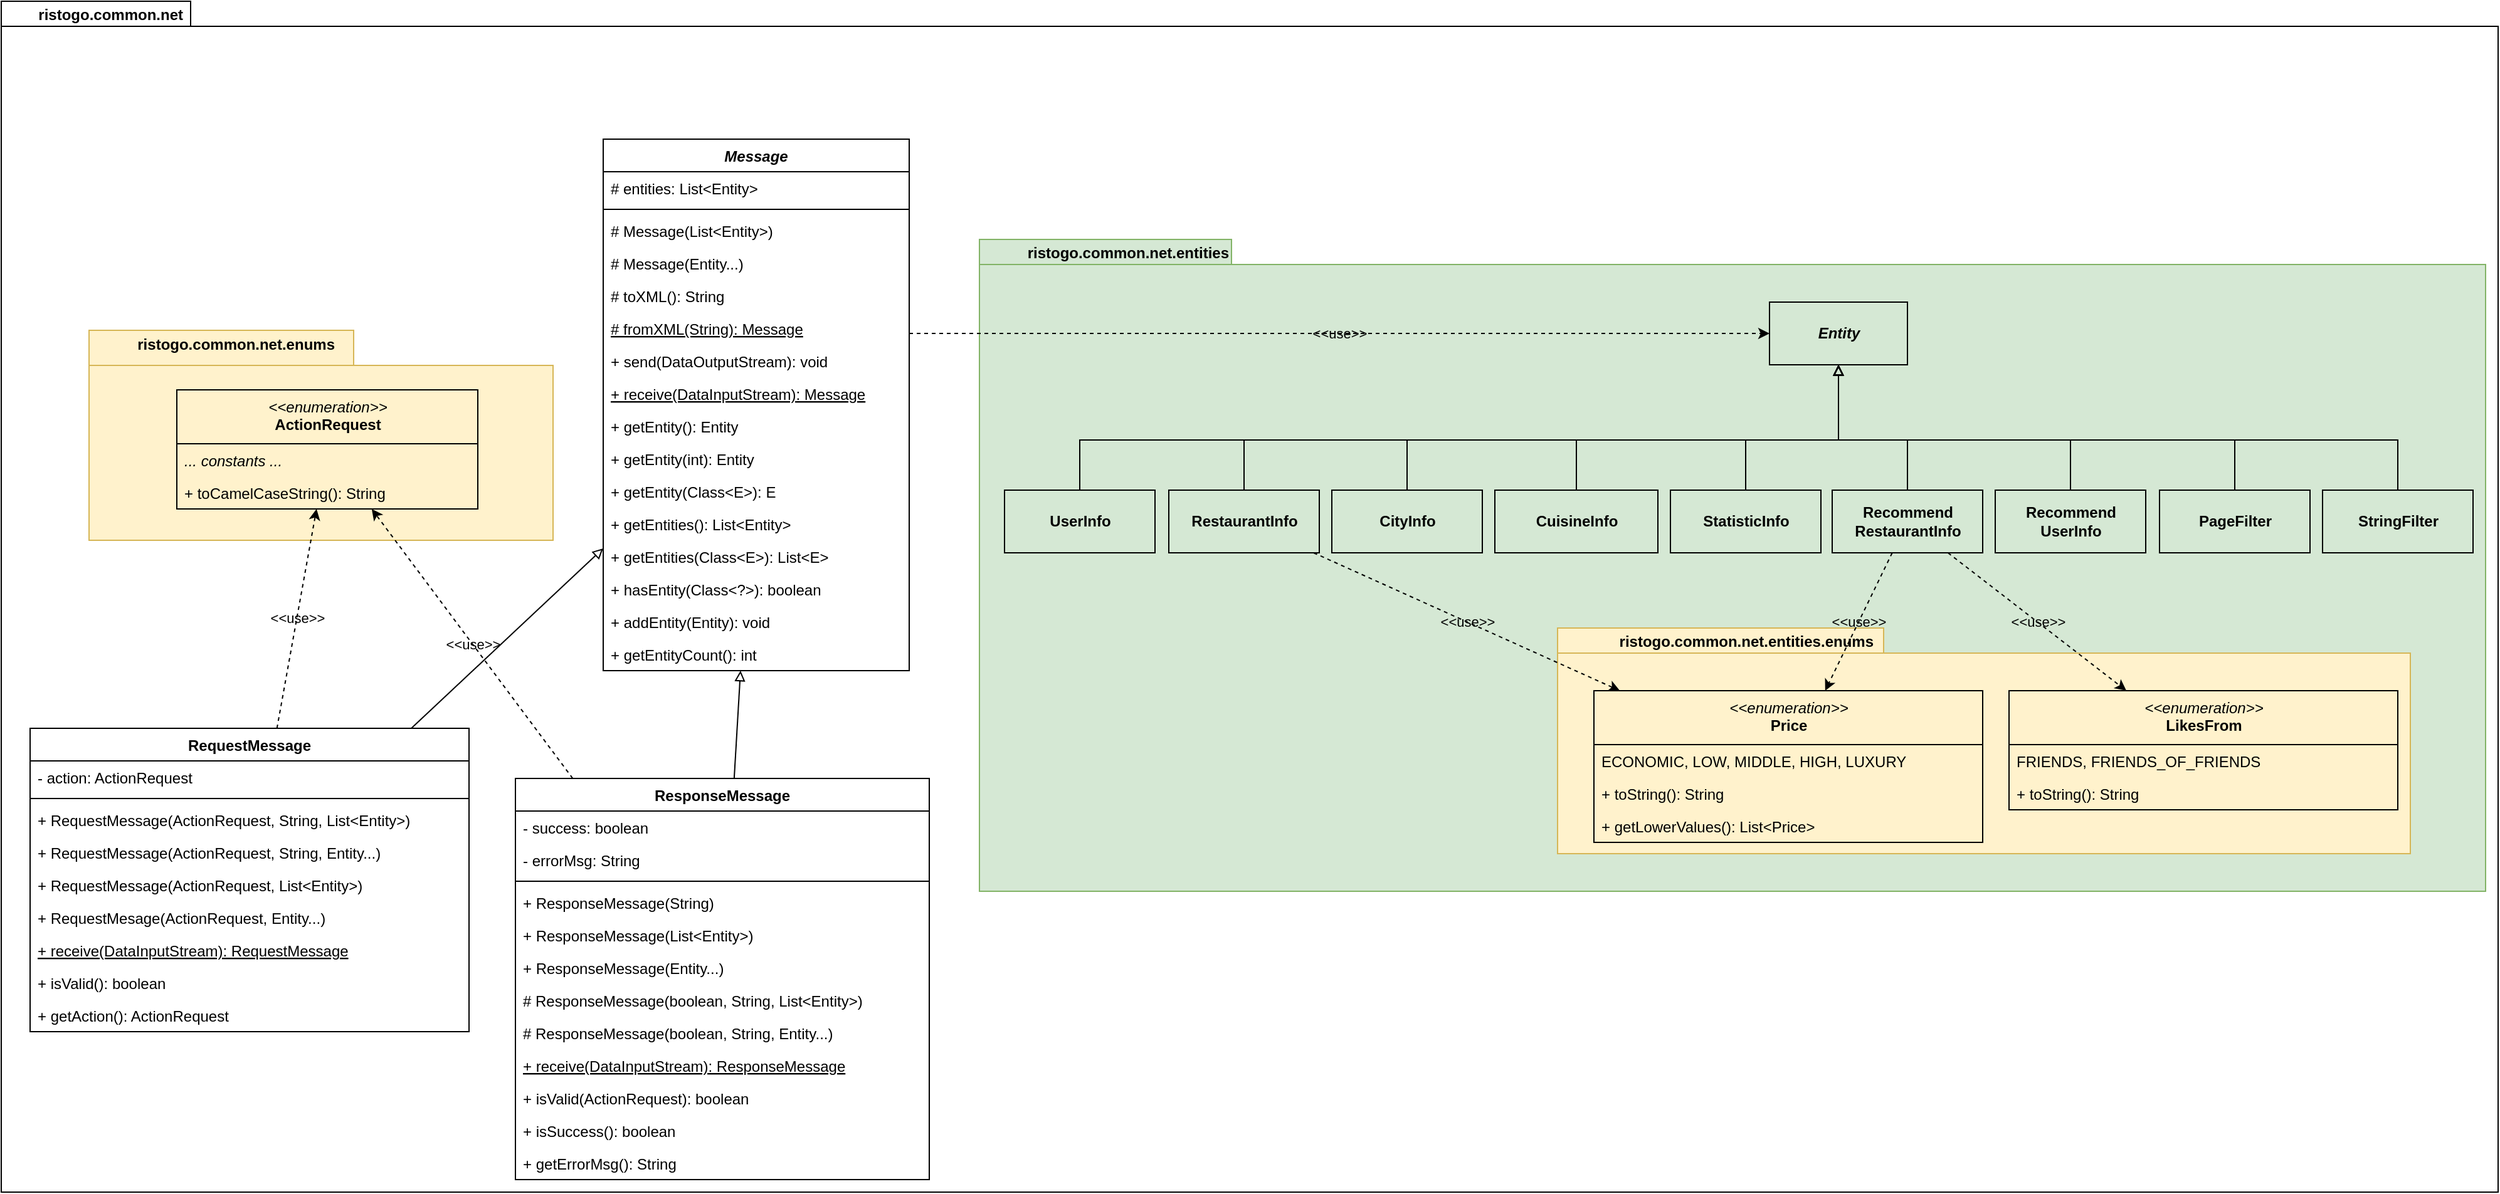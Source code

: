 <mxfile version="13.4.6" type="github" pages="3">
  <diagram id="JviSozrBulg9Kmm3xye5" name="Common">
    <mxGraphModel dx="4174" dy="760" grid="1" gridSize="10" guides="1" tooltips="1" connect="1" arrows="1" fold="1" page="1" pageScale="1" pageWidth="690" pageHeight="980" math="0" shadow="0">
      <root>
        <mxCell id="0" />
        <mxCell id="1" parent="0" />
        <mxCell id="7miGtdqhwEmE9htYBtyr-1" value="ristogo.common.net" style="shape=folder;fontStyle=1;spacingTop=10;tabWidth=151;tabHeight=20;tabPosition=left;html=1;verticalAlign=bottom;labelPosition=left;verticalLabelPosition=top;align=right;spacing=-18;spacingLeft=0;spacingRight=-126;" parent="1" vertex="1">
          <mxGeometry x="-2481" width="1991" height="950" as="geometry" />
        </mxCell>
        <mxCell id="7miGtdqhwEmE9htYBtyr-2" value="&lt;div&gt;ristogo.common.net.enums&lt;/div&gt;" style="shape=folder;fontStyle=1;spacingTop=10;tabWidth=211;tabHeight=28;tabPosition=left;html=1;verticalAlign=bottom;labelPosition=left;verticalLabelPosition=top;align=right;spacing=-18;spacingLeft=0;spacingRight=-177;fillColor=#fff2cc;strokeColor=#d6b656;" parent="1" vertex="1">
          <mxGeometry x="-2411" y="262.5" width="370" height="167.5" as="geometry" />
        </mxCell>
        <mxCell id="7miGtdqhwEmE9htYBtyr-3" value="ristogo.common.net.entities" style="shape=folder;fontStyle=1;spacingTop=10;tabWidth=201;tabHeight=20;tabPosition=left;html=1;verticalAlign=bottom;labelPosition=left;verticalLabelPosition=top;align=right;spacing=-18;spacingLeft=0;spacingRight=-180;fillColor=#d5e8d4;strokeColor=#82b366;" parent="1" vertex="1">
          <mxGeometry x="-1701" y="190" width="1201" height="520" as="geometry" />
        </mxCell>
        <mxCell id="7miGtdqhwEmE9htYBtyr-4" value="ristogo.common.net.entities.enums" style="shape=folder;fontStyle=1;spacingTop=10;tabWidth=260;tabHeight=20;tabPosition=left;html=1;verticalAlign=bottom;labelPosition=left;verticalLabelPosition=top;align=right;spacing=-18;spacingLeft=0;spacingRight=-233;fillColor=#fff2cc;strokeColor=#d6b656;" parent="1" vertex="1">
          <mxGeometry x="-1240" y="500" width="680" height="180" as="geometry" />
        </mxCell>
        <mxCell id="7miGtdqhwEmE9htYBtyr-5" value="&amp;lt;&amp;lt;use&amp;gt;&amp;gt;" style="edgeStyle=none;rounded=0;orthogonalLoop=1;jettySize=auto;html=1;dashed=1;labelBackgroundColor=none;endArrow=classic;endFill=1;" parent="1" source="7miGtdqhwEmE9htYBtyr-72" target="7miGtdqhwEmE9htYBtyr-85" edge="1">
          <mxGeometry relative="1" as="geometry" />
        </mxCell>
        <mxCell id="7miGtdqhwEmE9htYBtyr-6" style="edgeStyle=none;rounded=0;orthogonalLoop=1;jettySize=auto;html=1;labelBackgroundColor=none;endArrow=block;endFill=0;" parent="1" source="7miGtdqhwEmE9htYBtyr-72" target="7miGtdqhwEmE9htYBtyr-38" edge="1">
          <mxGeometry relative="1" as="geometry" />
        </mxCell>
        <mxCell id="7miGtdqhwEmE9htYBtyr-7" value="&amp;lt;&amp;lt;use&amp;gt;&amp;gt;" style="edgeStyle=none;rounded=0;orthogonalLoop=1;jettySize=auto;html=1;dashed=1;labelBackgroundColor=none;endArrow=classic;endFill=1;" parent="1" source="7miGtdqhwEmE9htYBtyr-55" target="7miGtdqhwEmE9htYBtyr-85" edge="1">
          <mxGeometry relative="1" as="geometry" />
        </mxCell>
        <mxCell id="7miGtdqhwEmE9htYBtyr-8" value="Entity" style="html=1;fillColor=none;fontStyle=3" parent="1" vertex="1">
          <mxGeometry x="-1071" y="240" width="110" height="50" as="geometry" />
        </mxCell>
        <mxCell id="7miGtdqhwEmE9htYBtyr-11" style="edgeStyle=orthogonalEdgeStyle;rounded=0;orthogonalLoop=1;jettySize=auto;html=1;labelBackgroundColor=none;endArrow=block;endFill=0;" parent="1" source="7miGtdqhwEmE9htYBtyr-12" target="7miGtdqhwEmE9htYBtyr-8" edge="1">
          <mxGeometry relative="1" as="geometry">
            <Array as="points">
              <mxPoint x="-1225" y="350" />
              <mxPoint x="-1016" y="350" />
            </Array>
          </mxGeometry>
        </mxCell>
        <mxCell id="7miGtdqhwEmE9htYBtyr-12" value="CuisineInfo" style="html=1;fillColor=none;fontStyle=1" parent="1" vertex="1">
          <mxGeometry x="-1290" y="390" width="130" height="50" as="geometry" />
        </mxCell>
        <mxCell id="7miGtdqhwEmE9htYBtyr-13" style="edgeStyle=orthogonalEdgeStyle;rounded=0;orthogonalLoop=1;jettySize=auto;html=1;labelBackgroundColor=none;endArrow=block;endFill=0;" parent="1" source="7miGtdqhwEmE9htYBtyr-14" target="7miGtdqhwEmE9htYBtyr-8" edge="1">
          <mxGeometry relative="1" as="geometry">
            <Array as="points">
              <mxPoint x="-1090" y="350" />
              <mxPoint x="-1016" y="350" />
            </Array>
          </mxGeometry>
        </mxCell>
        <mxCell id="7miGtdqhwEmE9htYBtyr-14" value="StatisticInfo" style="html=1;fillColor=none;fontStyle=1" parent="1" vertex="1">
          <mxGeometry x="-1150" y="390" width="120" height="50" as="geometry" />
        </mxCell>
        <mxCell id="7miGtdqhwEmE9htYBtyr-17" style="edgeStyle=orthogonalEdgeStyle;rounded=0;orthogonalLoop=1;jettySize=auto;html=1;labelBackgroundColor=none;endArrow=block;endFill=0;" parent="1" source="7miGtdqhwEmE9htYBtyr-18" target="7miGtdqhwEmE9htYBtyr-8" edge="1">
          <mxGeometry relative="1" as="geometry">
            <Array as="points">
              <mxPoint x="-1360" y="350" />
              <mxPoint x="-1016" y="350" />
            </Array>
          </mxGeometry>
        </mxCell>
        <mxCell id="7miGtdqhwEmE9htYBtyr-18" value="CityInfo" style="html=1;fillColor=none;fontStyle=1" parent="1" vertex="1">
          <mxGeometry x="-1420" y="390" width="120" height="50" as="geometry" />
        </mxCell>
        <mxCell id="7miGtdqhwEmE9htYBtyr-19" style="edgeStyle=orthogonalEdgeStyle;rounded=0;orthogonalLoop=1;jettySize=auto;html=1;labelBackgroundColor=none;endArrow=block;endFill=0;" parent="1" source="7miGtdqhwEmE9htYBtyr-20" target="7miGtdqhwEmE9htYBtyr-8" edge="1">
          <mxGeometry relative="1" as="geometry">
            <Array as="points">
              <mxPoint x="-1490" y="350" />
              <mxPoint x="-1016" y="350" />
            </Array>
          </mxGeometry>
        </mxCell>
        <mxCell id="7miGtdqhwEmE9htYBtyr-98" value="&amp;lt;&amp;lt;use&amp;gt;&amp;gt;" style="rounded=0;orthogonalLoop=1;jettySize=auto;html=1;dashed=1;labelBackgroundColor=none;endArrow=classic;endFill=1;" parent="1" source="7miGtdqhwEmE9htYBtyr-20" target="7miGtdqhwEmE9htYBtyr-88" edge="1">
          <mxGeometry relative="1" as="geometry" />
        </mxCell>
        <mxCell id="7miGtdqhwEmE9htYBtyr-20" value="RestaurantInfo" style="html=1;fillColor=none;fontStyle=1" parent="1" vertex="1">
          <mxGeometry x="-1550" y="390" width="120" height="50" as="geometry" />
        </mxCell>
        <mxCell id="7miGtdqhwEmE9htYBtyr-21" value="&amp;lt;&amp;lt;use&amp;gt;&amp;gt;" style="edgeStyle=none;rounded=0;orthogonalLoop=1;jettySize=auto;html=1;dashed=1;labelBackgroundColor=none;endArrow=classic;endFill=1;" parent="1" source="7miGtdqhwEmE9htYBtyr-92" target="7miGtdqhwEmE9htYBtyr-88" edge="1">
          <mxGeometry relative="1" as="geometry" />
        </mxCell>
        <mxCell id="7miGtdqhwEmE9htYBtyr-22" style="edgeStyle=orthogonalEdgeStyle;rounded=0;orthogonalLoop=1;jettySize=auto;html=1;labelBackgroundColor=none;endArrow=block;endFill=0;" parent="1" source="7miGtdqhwEmE9htYBtyr-23" target="7miGtdqhwEmE9htYBtyr-8" edge="1">
          <mxGeometry relative="1" as="geometry">
            <Array as="points">
              <mxPoint x="-700" y="350" />
              <mxPoint x="-1016" y="350" />
            </Array>
          </mxGeometry>
        </mxCell>
        <mxCell id="7miGtdqhwEmE9htYBtyr-23" value="PageFilter" style="html=1;fillColor=none;fontStyle=1" parent="1" vertex="1">
          <mxGeometry x="-760" y="390" width="120" height="50" as="geometry" />
        </mxCell>
        <mxCell id="7miGtdqhwEmE9htYBtyr-26" style="edgeStyle=orthogonalEdgeStyle;rounded=0;orthogonalLoop=1;jettySize=auto;html=1;labelBackgroundColor=none;endArrow=block;endFill=0;" parent="1" source="7miGtdqhwEmE9htYBtyr-27" target="7miGtdqhwEmE9htYBtyr-8" edge="1">
          <mxGeometry relative="1" as="geometry">
            <Array as="points">
              <mxPoint x="-570" y="350" />
              <mxPoint x="-1016" y="350" />
            </Array>
          </mxGeometry>
        </mxCell>
        <mxCell id="7miGtdqhwEmE9htYBtyr-27" value="StringFilter" style="html=1;fillColor=none;fontStyle=1" parent="1" vertex="1">
          <mxGeometry x="-630" y="390" width="120" height="50" as="geometry" />
        </mxCell>
        <mxCell id="7miGtdqhwEmE9htYBtyr-32" style="edgeStyle=orthogonalEdgeStyle;rounded=0;orthogonalLoop=1;jettySize=auto;html=1;labelBackgroundColor=none;endArrow=block;endFill=0;" parent="1" source="7miGtdqhwEmE9htYBtyr-33" target="7miGtdqhwEmE9htYBtyr-8" edge="1">
          <mxGeometry relative="1" as="geometry">
            <Array as="points">
              <mxPoint x="-1621" y="350" />
              <mxPoint x="-1016" y="350" />
            </Array>
          </mxGeometry>
        </mxCell>
        <mxCell id="7miGtdqhwEmE9htYBtyr-33" value="UserInfo" style="html=1;fillColor=none;fontStyle=1" parent="1" vertex="1">
          <mxGeometry x="-1681" y="390" width="120" height="50" as="geometry" />
        </mxCell>
        <mxCell id="7miGtdqhwEmE9htYBtyr-37" style="edgeStyle=none;rounded=0;orthogonalLoop=1;jettySize=auto;html=1;labelBackgroundColor=none;endArrow=block;endFill=0;" parent="1" source="7miGtdqhwEmE9htYBtyr-55" target="7miGtdqhwEmE9htYBtyr-38" edge="1">
          <mxGeometry relative="1" as="geometry" />
        </mxCell>
        <mxCell id="7miGtdqhwEmE9htYBtyr-95" value="&amp;lt;&amp;lt;use&amp;gt;&amp;gt;" style="edgeStyle=orthogonalEdgeStyle;rounded=0;orthogonalLoop=1;jettySize=auto;html=1;endArrow=classic;endFill=1;dashed=1;labelBackgroundColor=none;" parent="1" source="7miGtdqhwEmE9htYBtyr-38" target="7miGtdqhwEmE9htYBtyr-8" edge="1">
          <mxGeometry relative="1" as="geometry">
            <Array as="points">
              <mxPoint x="-1590" y="265" />
              <mxPoint x="-1590" y="265" />
            </Array>
          </mxGeometry>
        </mxCell>
        <mxCell id="7miGtdqhwEmE9htYBtyr-38" value="Message" style="swimlane;fontStyle=3;align=center;verticalAlign=top;childLayout=stackLayout;horizontal=1;startSize=26;horizontalStack=0;resizeParent=1;resizeParentMax=0;resizeLast=0;collapsible=1;marginBottom=0;fillColor=none;" parent="1" vertex="1">
          <mxGeometry x="-2001" y="110" width="244" height="424" as="geometry" />
        </mxCell>
        <mxCell id="7miGtdqhwEmE9htYBtyr-39" value="# entities: List&lt;Entity&gt;" style="text;strokeColor=none;fillColor=none;align=left;verticalAlign=top;spacingLeft=4;spacingRight=4;overflow=hidden;rotatable=0;points=[[0,0.5],[1,0.5]];portConstraint=eastwest;" parent="7miGtdqhwEmE9htYBtyr-38" vertex="1">
          <mxGeometry y="26" width="244" height="26" as="geometry" />
        </mxCell>
        <mxCell id="7miGtdqhwEmE9htYBtyr-40" value="" style="line;strokeWidth=1;fillColor=none;align=left;verticalAlign=middle;spacingTop=-1;spacingLeft=3;spacingRight=3;rotatable=0;labelPosition=right;points=[];portConstraint=eastwest;" parent="7miGtdqhwEmE9htYBtyr-38" vertex="1">
          <mxGeometry y="52" width="244" height="8" as="geometry" />
        </mxCell>
        <mxCell id="7miGtdqhwEmE9htYBtyr-41" value="# Message(List&lt;Entity&gt;)" style="text;strokeColor=none;fillColor=none;align=left;verticalAlign=top;spacingLeft=4;spacingRight=4;overflow=hidden;rotatable=0;points=[[0,0.5],[1,0.5]];portConstraint=eastwest;" parent="7miGtdqhwEmE9htYBtyr-38" vertex="1">
          <mxGeometry y="60" width="244" height="26" as="geometry" />
        </mxCell>
        <mxCell id="7miGtdqhwEmE9htYBtyr-42" value="# Message(Entity...)" style="text;strokeColor=none;fillColor=none;align=left;verticalAlign=top;spacingLeft=4;spacingRight=4;overflow=hidden;rotatable=0;points=[[0,0.5],[1,0.5]];portConstraint=eastwest;" parent="7miGtdqhwEmE9htYBtyr-38" vertex="1">
          <mxGeometry y="86" width="244" height="26" as="geometry" />
        </mxCell>
        <mxCell id="7miGtdqhwEmE9htYBtyr-43" value="# toXML(): String" style="text;strokeColor=none;fillColor=none;align=left;verticalAlign=top;spacingLeft=4;spacingRight=4;overflow=hidden;rotatable=0;points=[[0,0.5],[1,0.5]];portConstraint=eastwest;" parent="7miGtdqhwEmE9htYBtyr-38" vertex="1">
          <mxGeometry y="112" width="244" height="26" as="geometry" />
        </mxCell>
        <mxCell id="7miGtdqhwEmE9htYBtyr-44" value="# fromXML(String): Message" style="text;strokeColor=none;fillColor=none;align=left;verticalAlign=top;spacingLeft=4;spacingRight=4;overflow=hidden;rotatable=0;points=[[0,0.5],[1,0.5]];portConstraint=eastwest;fontStyle=4" parent="7miGtdqhwEmE9htYBtyr-38" vertex="1">
          <mxGeometry y="138" width="244" height="26" as="geometry" />
        </mxCell>
        <mxCell id="7miGtdqhwEmE9htYBtyr-45" value="+ send(DataOutputStream): void" style="text;strokeColor=none;fillColor=none;align=left;verticalAlign=top;spacingLeft=4;spacingRight=4;overflow=hidden;rotatable=0;points=[[0,0.5],[1,0.5]];portConstraint=eastwest;" parent="7miGtdqhwEmE9htYBtyr-38" vertex="1">
          <mxGeometry y="164" width="244" height="26" as="geometry" />
        </mxCell>
        <mxCell id="7miGtdqhwEmE9htYBtyr-46" value="+ receive(DataInputStream): Message" style="text;strokeColor=none;fillColor=none;align=left;verticalAlign=top;spacingLeft=4;spacingRight=4;overflow=hidden;rotatable=0;points=[[0,0.5],[1,0.5]];portConstraint=eastwest;fontStyle=4" parent="7miGtdqhwEmE9htYBtyr-38" vertex="1">
          <mxGeometry y="190" width="244" height="26" as="geometry" />
        </mxCell>
        <mxCell id="7miGtdqhwEmE9htYBtyr-47" value="+ getEntity(): Entity" style="text;strokeColor=none;fillColor=none;align=left;verticalAlign=top;spacingLeft=4;spacingRight=4;overflow=hidden;rotatable=0;points=[[0,0.5],[1,0.5]];portConstraint=eastwest;" parent="7miGtdqhwEmE9htYBtyr-38" vertex="1">
          <mxGeometry y="216" width="244" height="26" as="geometry" />
        </mxCell>
        <mxCell id="7miGtdqhwEmE9htYBtyr-48" value="+ getEntity(int): Entity" style="text;strokeColor=none;fillColor=none;align=left;verticalAlign=top;spacingLeft=4;spacingRight=4;overflow=hidden;rotatable=0;points=[[0,0.5],[1,0.5]];portConstraint=eastwest;" parent="7miGtdqhwEmE9htYBtyr-38" vertex="1">
          <mxGeometry y="242" width="244" height="26" as="geometry" />
        </mxCell>
        <mxCell id="7miGtdqhwEmE9htYBtyr-49" value="+ getEntity(Class&lt;E&gt;): E" style="text;strokeColor=none;fillColor=none;align=left;verticalAlign=top;spacingLeft=4;spacingRight=4;overflow=hidden;rotatable=0;points=[[0,0.5],[1,0.5]];portConstraint=eastwest;" parent="7miGtdqhwEmE9htYBtyr-38" vertex="1">
          <mxGeometry y="268" width="244" height="26" as="geometry" />
        </mxCell>
        <mxCell id="7miGtdqhwEmE9htYBtyr-50" value="+ getEntities(): List&lt;Entity&gt;" style="text;strokeColor=none;fillColor=none;align=left;verticalAlign=top;spacingLeft=4;spacingRight=4;overflow=hidden;rotatable=0;points=[[0,0.5],[1,0.5]];portConstraint=eastwest;" parent="7miGtdqhwEmE9htYBtyr-38" vertex="1">
          <mxGeometry y="294" width="244" height="26" as="geometry" />
        </mxCell>
        <mxCell id="7miGtdqhwEmE9htYBtyr-51" value="+ getEntities(Class&lt;E&gt;): List&lt;E&gt;" style="text;strokeColor=none;fillColor=none;align=left;verticalAlign=top;spacingLeft=4;spacingRight=4;overflow=hidden;rotatable=0;points=[[0,0.5],[1,0.5]];portConstraint=eastwest;" parent="7miGtdqhwEmE9htYBtyr-38" vertex="1">
          <mxGeometry y="320" width="244" height="26" as="geometry" />
        </mxCell>
        <mxCell id="7miGtdqhwEmE9htYBtyr-52" value="+ hasEntity(Class&lt;?&gt;): boolean" style="text;strokeColor=none;fillColor=none;align=left;verticalAlign=top;spacingLeft=4;spacingRight=4;overflow=hidden;rotatable=0;points=[[0,0.5],[1,0.5]];portConstraint=eastwest;" parent="7miGtdqhwEmE9htYBtyr-38" vertex="1">
          <mxGeometry y="346" width="244" height="26" as="geometry" />
        </mxCell>
        <mxCell id="7miGtdqhwEmE9htYBtyr-53" value="+ addEntity(Entity): void" style="text;strokeColor=none;fillColor=none;align=left;verticalAlign=top;spacingLeft=4;spacingRight=4;overflow=hidden;rotatable=0;points=[[0,0.5],[1,0.5]];portConstraint=eastwest;" parent="7miGtdqhwEmE9htYBtyr-38" vertex="1">
          <mxGeometry y="372" width="244" height="26" as="geometry" />
        </mxCell>
        <mxCell id="7miGtdqhwEmE9htYBtyr-54" value="+ getEntityCount(): int" style="text;strokeColor=none;fillColor=none;align=left;verticalAlign=top;spacingLeft=4;spacingRight=4;overflow=hidden;rotatable=0;points=[[0,0.5],[1,0.5]];portConstraint=eastwest;" parent="7miGtdqhwEmE9htYBtyr-38" vertex="1">
          <mxGeometry y="398" width="244" height="26" as="geometry" />
        </mxCell>
        <mxCell id="7miGtdqhwEmE9htYBtyr-55" value="RequestMessage" style="swimlane;fontStyle=1;align=center;verticalAlign=top;childLayout=stackLayout;horizontal=1;startSize=26;horizontalStack=0;resizeParent=1;resizeParentMax=0;resizeLast=0;collapsible=1;marginBottom=0;fillColor=none;" parent="1" vertex="1">
          <mxGeometry x="-2458" y="580" width="350" height="242" as="geometry" />
        </mxCell>
        <mxCell id="7miGtdqhwEmE9htYBtyr-56" value="- action: ActionRequest" style="text;strokeColor=none;fillColor=none;align=left;verticalAlign=top;spacingLeft=4;spacingRight=4;overflow=hidden;rotatable=0;points=[[0,0.5],[1,0.5]];portConstraint=eastwest;" parent="7miGtdqhwEmE9htYBtyr-55" vertex="1">
          <mxGeometry y="26" width="350" height="26" as="geometry" />
        </mxCell>
        <mxCell id="7miGtdqhwEmE9htYBtyr-57" value="" style="line;strokeWidth=1;fillColor=none;align=left;verticalAlign=middle;spacingTop=-1;spacingLeft=3;spacingRight=3;rotatable=0;labelPosition=right;points=[];portConstraint=eastwest;" parent="7miGtdqhwEmE9htYBtyr-55" vertex="1">
          <mxGeometry y="52" width="350" height="8" as="geometry" />
        </mxCell>
        <mxCell id="7miGtdqhwEmE9htYBtyr-58" value="+ RequestMessage(ActionRequest, String, List&lt;Entity&gt;)" style="text;strokeColor=none;fillColor=none;align=left;verticalAlign=top;spacingLeft=4;spacingRight=4;overflow=hidden;rotatable=0;points=[[0,0.5],[1,0.5]];portConstraint=eastwest;" parent="7miGtdqhwEmE9htYBtyr-55" vertex="1">
          <mxGeometry y="60" width="350" height="26" as="geometry" />
        </mxCell>
        <mxCell id="7miGtdqhwEmE9htYBtyr-59" value="+ RequestMessage(ActionRequest, String, Entity...)" style="text;strokeColor=none;fillColor=none;align=left;verticalAlign=top;spacingLeft=4;spacingRight=4;overflow=hidden;rotatable=0;points=[[0,0.5],[1,0.5]];portConstraint=eastwest;" parent="7miGtdqhwEmE9htYBtyr-55" vertex="1">
          <mxGeometry y="86" width="350" height="26" as="geometry" />
        </mxCell>
        <mxCell id="7miGtdqhwEmE9htYBtyr-60" value="+ RequestMessage(ActionRequest, List&lt;Entity&gt;)" style="text;strokeColor=none;fillColor=none;align=left;verticalAlign=top;spacingLeft=4;spacingRight=4;overflow=hidden;rotatable=0;points=[[0,0.5],[1,0.5]];portConstraint=eastwest;" parent="7miGtdqhwEmE9htYBtyr-55" vertex="1">
          <mxGeometry y="112" width="350" height="26" as="geometry" />
        </mxCell>
        <mxCell id="7miGtdqhwEmE9htYBtyr-61" value="+ RequestMesage(ActionRequest, Entity...)" style="text;strokeColor=none;fillColor=none;align=left;verticalAlign=top;spacingLeft=4;spacingRight=4;overflow=hidden;rotatable=0;points=[[0,0.5],[1,0.5]];portConstraint=eastwest;fontStyle=0" parent="7miGtdqhwEmE9htYBtyr-55" vertex="1">
          <mxGeometry y="138" width="350" height="26" as="geometry" />
        </mxCell>
        <mxCell id="7miGtdqhwEmE9htYBtyr-62" value="+ receive(DataInputStream): RequestMessage" style="text;strokeColor=none;fillColor=none;align=left;verticalAlign=top;spacingLeft=4;spacingRight=4;overflow=hidden;rotatable=0;points=[[0,0.5],[1,0.5]];portConstraint=eastwest;fontStyle=4" parent="7miGtdqhwEmE9htYBtyr-55" vertex="1">
          <mxGeometry y="164" width="350" height="26" as="geometry" />
        </mxCell>
        <mxCell id="7miGtdqhwEmE9htYBtyr-68" value="+ isValid(): boolean" style="text;strokeColor=none;fillColor=none;align=left;verticalAlign=top;spacingLeft=4;spacingRight=4;overflow=hidden;rotatable=0;points=[[0,0.5],[1,0.5]];portConstraint=eastwest;" parent="7miGtdqhwEmE9htYBtyr-55" vertex="1">
          <mxGeometry y="190" width="350" height="26" as="geometry" />
        </mxCell>
        <mxCell id="7miGtdqhwEmE9htYBtyr-70" value="+ getAction(): ActionRequest" style="text;strokeColor=none;fillColor=none;align=left;verticalAlign=top;spacingLeft=4;spacingRight=4;overflow=hidden;rotatable=0;points=[[0,0.5],[1,0.5]];portConstraint=eastwest;" parent="7miGtdqhwEmE9htYBtyr-55" vertex="1">
          <mxGeometry y="216" width="350" height="26" as="geometry" />
        </mxCell>
        <mxCell id="7miGtdqhwEmE9htYBtyr-72" value="ResponseMessage" style="swimlane;fontStyle=1;align=center;verticalAlign=top;childLayout=stackLayout;horizontal=1;startSize=26;horizontalStack=0;resizeParent=1;resizeParentMax=0;resizeLast=0;collapsible=1;marginBottom=0;fillColor=none;" parent="1" vertex="1">
          <mxGeometry x="-2071" y="620" width="330" height="320" as="geometry" />
        </mxCell>
        <mxCell id="7miGtdqhwEmE9htYBtyr-73" value="- success: boolean" style="text;strokeColor=none;fillColor=none;align=left;verticalAlign=top;spacingLeft=4;spacingRight=4;overflow=hidden;rotatable=0;points=[[0,0.5],[1,0.5]];portConstraint=eastwest;" parent="7miGtdqhwEmE9htYBtyr-72" vertex="1">
          <mxGeometry y="26" width="330" height="26" as="geometry" />
        </mxCell>
        <mxCell id="7miGtdqhwEmE9htYBtyr-74" value="- errorMsg: String" style="text;strokeColor=none;fillColor=none;align=left;verticalAlign=top;spacingLeft=4;spacingRight=4;overflow=hidden;rotatable=0;points=[[0,0.5],[1,0.5]];portConstraint=eastwest;" parent="7miGtdqhwEmE9htYBtyr-72" vertex="1">
          <mxGeometry y="52" width="330" height="26" as="geometry" />
        </mxCell>
        <mxCell id="7miGtdqhwEmE9htYBtyr-75" value="" style="line;strokeWidth=1;fillColor=none;align=left;verticalAlign=middle;spacingTop=-1;spacingLeft=3;spacingRight=3;rotatable=0;labelPosition=right;points=[];portConstraint=eastwest;" parent="7miGtdqhwEmE9htYBtyr-72" vertex="1">
          <mxGeometry y="78" width="330" height="8" as="geometry" />
        </mxCell>
        <mxCell id="7miGtdqhwEmE9htYBtyr-76" value="+ ResponseMessage(String)" style="text;strokeColor=none;fillColor=none;align=left;verticalAlign=top;spacingLeft=4;spacingRight=4;overflow=hidden;rotatable=0;points=[[0,0.5],[1,0.5]];portConstraint=eastwest;" parent="7miGtdqhwEmE9htYBtyr-72" vertex="1">
          <mxGeometry y="86" width="330" height="26" as="geometry" />
        </mxCell>
        <mxCell id="7miGtdqhwEmE9htYBtyr-77" value="+ ResponseMessage(List&lt;Entity&gt;)" style="text;strokeColor=none;fillColor=none;align=left;verticalAlign=top;spacingLeft=4;spacingRight=4;overflow=hidden;rotatable=0;points=[[0,0.5],[1,0.5]];portConstraint=eastwest;" parent="7miGtdqhwEmE9htYBtyr-72" vertex="1">
          <mxGeometry y="112" width="330" height="26" as="geometry" />
        </mxCell>
        <mxCell id="7miGtdqhwEmE9htYBtyr-78" value="+ ResponseMessage(Entity...)" style="text;strokeColor=none;fillColor=none;align=left;verticalAlign=top;spacingLeft=4;spacingRight=4;overflow=hidden;rotatable=0;points=[[0,0.5],[1,0.5]];portConstraint=eastwest;" parent="7miGtdqhwEmE9htYBtyr-72" vertex="1">
          <mxGeometry y="138" width="330" height="26" as="geometry" />
        </mxCell>
        <mxCell id="7miGtdqhwEmE9htYBtyr-79" value="# ResponseMessage(boolean, String, List&lt;Entity&gt;)" style="text;strokeColor=none;fillColor=none;align=left;verticalAlign=top;spacingLeft=4;spacingRight=4;overflow=hidden;rotatable=0;points=[[0,0.5],[1,0.5]];portConstraint=eastwest;fontStyle=0" parent="7miGtdqhwEmE9htYBtyr-72" vertex="1">
          <mxGeometry y="164" width="330" height="26" as="geometry" />
        </mxCell>
        <mxCell id="7miGtdqhwEmE9htYBtyr-80" value="# ResponseMessage(boolean, String, Entity...)" style="text;strokeColor=none;fillColor=none;align=left;verticalAlign=top;spacingLeft=4;spacingRight=4;overflow=hidden;rotatable=0;points=[[0,0.5],[1,0.5]];portConstraint=eastwest;" parent="7miGtdqhwEmE9htYBtyr-72" vertex="1">
          <mxGeometry y="190" width="330" height="26" as="geometry" />
        </mxCell>
        <mxCell id="7miGtdqhwEmE9htYBtyr-81" value="+ receive(DataInputStream): ResponseMessage" style="text;strokeColor=none;fillColor=none;align=left;verticalAlign=top;spacingLeft=4;spacingRight=4;overflow=hidden;rotatable=0;points=[[0,0.5],[1,0.5]];portConstraint=eastwest;fontStyle=4" parent="7miGtdqhwEmE9htYBtyr-72" vertex="1">
          <mxGeometry y="216" width="330" height="26" as="geometry" />
        </mxCell>
        <mxCell id="7miGtdqhwEmE9htYBtyr-82" value="+ isValid(ActionRequest): boolean" style="text;strokeColor=none;fillColor=none;align=left;verticalAlign=top;spacingLeft=4;spacingRight=4;overflow=hidden;rotatable=0;points=[[0,0.5],[1,0.5]];portConstraint=eastwest;" parent="7miGtdqhwEmE9htYBtyr-72" vertex="1">
          <mxGeometry y="242" width="330" height="26" as="geometry" />
        </mxCell>
        <mxCell id="7miGtdqhwEmE9htYBtyr-83" value="+ isSuccess(): boolean" style="text;strokeColor=none;fillColor=none;align=left;verticalAlign=top;spacingLeft=4;spacingRight=4;overflow=hidden;rotatable=0;points=[[0,0.5],[1,0.5]];portConstraint=eastwest;" parent="7miGtdqhwEmE9htYBtyr-72" vertex="1">
          <mxGeometry y="268" width="330" height="26" as="geometry" />
        </mxCell>
        <mxCell id="7miGtdqhwEmE9htYBtyr-84" value="+ getErrorMsg(): String" style="text;strokeColor=none;fillColor=none;align=left;verticalAlign=top;spacingLeft=4;spacingRight=4;overflow=hidden;rotatable=0;points=[[0,0.5],[1,0.5]];portConstraint=eastwest;" parent="7miGtdqhwEmE9htYBtyr-72" vertex="1">
          <mxGeometry y="294" width="330" height="26" as="geometry" />
        </mxCell>
        <mxCell id="7miGtdqhwEmE9htYBtyr-85" value="&lt;i&gt;&lt;span style=&quot;font-weight: normal&quot;&gt;&amp;lt;&amp;lt;enumeration&amp;gt;&amp;gt;&lt;/span&gt;&lt;/i&gt;&lt;br&gt;ActionRequest" style="swimlane;fontStyle=1;align=center;verticalAlign=top;childLayout=stackLayout;horizontal=1;startSize=43;horizontalStack=0;resizeParent=1;resizeParentMax=0;resizeLast=0;collapsible=1;marginBottom=0;html=1;fillColor=none;" parent="1" vertex="1">
          <mxGeometry x="-2341" y="310" width="240" height="95" as="geometry" />
        </mxCell>
        <mxCell id="7miGtdqhwEmE9htYBtyr-86" value="... constants ..." style="text;strokeColor=none;fillColor=none;align=left;verticalAlign=top;spacingLeft=4;spacingRight=4;overflow=hidden;rotatable=0;points=[[0,0.5],[1,0.5]];portConstraint=eastwest;fontStyle=2" parent="7miGtdqhwEmE9htYBtyr-85" vertex="1">
          <mxGeometry y="43" width="240" height="26" as="geometry" />
        </mxCell>
        <mxCell id="7miGtdqhwEmE9htYBtyr-87" value="+ toCamelCaseString(): String" style="text;strokeColor=none;fillColor=none;align=left;verticalAlign=top;spacingLeft=4;spacingRight=4;overflow=hidden;rotatable=0;points=[[0,0.5],[1,0.5]];portConstraint=eastwest;" parent="7miGtdqhwEmE9htYBtyr-85" vertex="1">
          <mxGeometry y="69" width="240" height="26" as="geometry" />
        </mxCell>
        <mxCell id="7miGtdqhwEmE9htYBtyr-94" style="edgeStyle=orthogonalEdgeStyle;rounded=0;orthogonalLoop=1;jettySize=auto;html=1;endArrow=block;endFill=0;" parent="1" source="7miGtdqhwEmE9htYBtyr-91" target="7miGtdqhwEmE9htYBtyr-8" edge="1">
          <mxGeometry relative="1" as="geometry">
            <Array as="points">
              <mxPoint x="-831" y="350" />
              <mxPoint x="-1016" y="350" />
            </Array>
          </mxGeometry>
        </mxCell>
        <mxCell id="7miGtdqhwEmE9htYBtyr-91" value="Recommend&lt;br&gt;UserInfo" style="html=1;fillColor=none;fontStyle=1" parent="1" vertex="1">
          <mxGeometry x="-891" y="390" width="120" height="50" as="geometry" />
        </mxCell>
        <mxCell id="7miGtdqhwEmE9htYBtyr-93" style="edgeStyle=orthogonalEdgeStyle;rounded=0;orthogonalLoop=1;jettySize=auto;html=1;endArrow=block;endFill=0;" parent="1" source="7miGtdqhwEmE9htYBtyr-92" target="7miGtdqhwEmE9htYBtyr-8" edge="1">
          <mxGeometry relative="1" as="geometry">
            <Array as="points">
              <mxPoint x="-961" y="350" />
              <mxPoint x="-1016" y="350" />
            </Array>
          </mxGeometry>
        </mxCell>
        <mxCell id="7miGtdqhwEmE9htYBtyr-104" value="&amp;lt;&amp;lt;use&amp;gt;&amp;gt;" style="edgeStyle=none;rounded=0;orthogonalLoop=1;jettySize=auto;html=1;dashed=1;labelBackgroundColor=none;endArrow=classic;endFill=1;" parent="1" source="7miGtdqhwEmE9htYBtyr-92" target="7miGtdqhwEmE9htYBtyr-100" edge="1">
          <mxGeometry relative="1" as="geometry" />
        </mxCell>
        <mxCell id="7miGtdqhwEmE9htYBtyr-92" value="Recommend&lt;br&gt;RestaurantInfo" style="html=1;fillColor=none;fontStyle=1" parent="1" vertex="1">
          <mxGeometry x="-1021" y="390" width="120" height="50" as="geometry" />
        </mxCell>
        <mxCell id="7miGtdqhwEmE9htYBtyr-88" value="&lt;i&gt;&lt;span style=&quot;font-weight: normal&quot;&gt;&amp;lt;&amp;lt;enumeration&amp;gt;&amp;gt;&lt;/span&gt;&lt;/i&gt;&lt;br&gt;Price" style="swimlane;fontStyle=1;align=center;verticalAlign=top;childLayout=stackLayout;horizontal=1;startSize=43;horizontalStack=0;resizeParent=1;resizeParentMax=0;resizeLast=0;collapsible=1;marginBottom=0;html=1;fillColor=none;" parent="1" vertex="1">
          <mxGeometry x="-1211" y="550" width="310" height="121" as="geometry" />
        </mxCell>
        <mxCell id="7miGtdqhwEmE9htYBtyr-89" value="ECONOMIC, LOW, MIDDLE, HIGH, LUXURY" style="text;strokeColor=none;fillColor=none;align=left;verticalAlign=top;spacingLeft=4;spacingRight=4;overflow=hidden;rotatable=0;points=[[0,0.5],[1,0.5]];portConstraint=eastwest;fontStyle=0" parent="7miGtdqhwEmE9htYBtyr-88" vertex="1">
          <mxGeometry y="43" width="310" height="26" as="geometry" />
        </mxCell>
        <mxCell id="7miGtdqhwEmE9htYBtyr-99" value="+ toString(): String" style="text;strokeColor=none;fillColor=none;align=left;verticalAlign=top;spacingLeft=4;spacingRight=4;overflow=hidden;rotatable=0;points=[[0,0.5],[1,0.5]];portConstraint=eastwest;fontStyle=0" parent="7miGtdqhwEmE9htYBtyr-88" vertex="1">
          <mxGeometry y="69" width="310" height="26" as="geometry" />
        </mxCell>
        <mxCell id="7miGtdqhwEmE9htYBtyr-90" value="+ getLowerValues(): List&lt;Price&gt;" style="text;strokeColor=none;fillColor=none;align=left;verticalAlign=top;spacingLeft=4;spacingRight=4;overflow=hidden;rotatable=0;points=[[0,0.5],[1,0.5]];portConstraint=eastwest;fontStyle=0" parent="7miGtdqhwEmE9htYBtyr-88" vertex="1">
          <mxGeometry y="95" width="310" height="26" as="geometry" />
        </mxCell>
        <mxCell id="7miGtdqhwEmE9htYBtyr-100" value="&lt;i&gt;&lt;span style=&quot;font-weight: normal&quot;&gt;&amp;lt;&amp;lt;enumeration&amp;gt;&amp;gt;&lt;/span&gt;&lt;/i&gt;&lt;br&gt;LikesFrom" style="swimlane;fontStyle=1;align=center;verticalAlign=top;childLayout=stackLayout;horizontal=1;startSize=43;horizontalStack=0;resizeParent=1;resizeParentMax=0;resizeLast=0;collapsible=1;marginBottom=0;html=1;fillColor=none;" parent="1" vertex="1">
          <mxGeometry x="-880" y="550" width="310" height="95" as="geometry" />
        </mxCell>
        <mxCell id="7miGtdqhwEmE9htYBtyr-101" value="FRIENDS, FRIENDS_OF_FRIENDS" style="text;strokeColor=none;fillColor=none;align=left;verticalAlign=top;spacingLeft=4;spacingRight=4;overflow=hidden;rotatable=0;points=[[0,0.5],[1,0.5]];portConstraint=eastwest;fontStyle=0" parent="7miGtdqhwEmE9htYBtyr-100" vertex="1">
          <mxGeometry y="43" width="310" height="26" as="geometry" />
        </mxCell>
        <mxCell id="7miGtdqhwEmE9htYBtyr-102" value="+ toString(): String" style="text;strokeColor=none;fillColor=none;align=left;verticalAlign=top;spacingLeft=4;spacingRight=4;overflow=hidden;rotatable=0;points=[[0,0.5],[1,0.5]];portConstraint=eastwest;fontStyle=0" parent="7miGtdqhwEmE9htYBtyr-100" vertex="1">
          <mxGeometry y="69" width="310" height="26" as="geometry" />
        </mxCell>
      </root>
    </mxGraphModel>
  </diagram>
  <diagram id="0znGt-6gQ5j_iCYtdy9R" name="Server">
    <mxGraphModel dx="6278" dy="1520" grid="1" gridSize="10" guides="1" tooltips="1" connect="1" arrows="1" fold="1" page="1" pageScale="1" pageWidth="690" pageHeight="980" math="0" shadow="0">
      <root>
        <mxCell id="A5agQLGvSpoaz7-Fe2Cv-0" />
        <mxCell id="A5agQLGvSpoaz7-Fe2Cv-1" parent="A5agQLGvSpoaz7-Fe2Cv-0" />
        <mxCell id="U4WehM2W2cKxp_VAOJj5-0" value="ristogo.server" style="shape=folder;fontStyle=1;spacingTop=10;tabWidth=110;tabHeight=20;tabPosition=left;html=1;verticalAlign=bottom;labelPosition=left;verticalLabelPosition=top;align=right;spacing=-18;spacingLeft=0;spacingRight=-83;" parent="A5agQLGvSpoaz7-Fe2Cv-1" vertex="1">
          <mxGeometry x="-2960" y="500" width="1630" height="1080" as="geometry" />
        </mxCell>
        <mxCell id="yWZ9IjM_bNXUU3CbFNYZ-0" value="ristogo.server.db" style="shape=folder;fontStyle=1;spacingTop=10;tabWidth=130;tabHeight=20;tabPosition=left;html=1;verticalAlign=bottom;labelPosition=left;verticalLabelPosition=top;align=right;spacing=-18;spacingLeft=0;spacingRight=-102;fillColor=#d5e8d4;strokeColor=#82b366;" parent="A5agQLGvSpoaz7-Fe2Cv-1" vertex="1">
          <mxGeometry x="-2940" y="950" width="1590" height="600" as="geometry" />
        </mxCell>
        <mxCell id="Bo1Gvn6Ws_6RkN-KB_FT-0" value="ristogo.server.db.entities" style="shape=folder;fontStyle=1;spacingTop=10;tabWidth=180;tabHeight=20;tabPosition=left;html=1;verticalAlign=bottom;labelPosition=left;verticalLabelPosition=top;align=right;spacing=-18;spacingLeft=0;spacingRight=-158;fillColor=#fff2cc;strokeColor=#d6b656;" parent="A5agQLGvSpoaz7-Fe2Cv-1" vertex="1">
          <mxGeometry x="-2920" y="990" width="1210" height="540" as="geometry" />
        </mxCell>
        <mxCell id="A5agQLGvSpoaz7-Fe2Cv-2" value="java.lang.Thread" style="html=1;fillColor=none;gradientColor=none;fontStyle=1" parent="A5agQLGvSpoaz7-Fe2Cv-1" vertex="1">
          <mxGeometry x="-2490" y="535" width="130" height="55" as="geometry" />
        </mxCell>
        <mxCell id="A5agQLGvSpoaz7-Fe2Cv-3" value="&lt;span style=&quot;font-weight: normal&quot;&gt;&lt;i&gt;&amp;lt;&amp;lt;interface&amp;gt;&amp;gt;&lt;/i&gt;&lt;/span&gt;&lt;br&gt;java.lang.Runnable" style="fillColor=none;gradientColor=none;fontStyle=1;html=1;" parent="A5agQLGvSpoaz7-Fe2Cv-1" vertex="1">
          <mxGeometry x="-2100" y="560" width="150" height="55" as="geometry" />
        </mxCell>
        <mxCell id="A5agQLGvSpoaz7-Fe2Cv-4" value="ristogo.common" style="shape=folder;fontStyle=1;spacingTop=10;tabWidth=120;tabHeight=20;tabPosition=left;html=1;verticalAlign=bottom;labelPosition=left;verticalLabelPosition=top;align=right;spacing=-18;spacingLeft=0;spacingRight=-94;" parent="A5agQLGvSpoaz7-Fe2Cv-1" vertex="1">
          <mxGeometry x="-2320" y="420" width="190" height="70" as="geometry" />
        </mxCell>
        <mxCell id="A5agQLGvSpoaz7-Fe2Cv-34" value="&amp;lt;&amp;lt;use&amp;gt;&amp;gt;" style="rounded=0;orthogonalLoop=1;jettySize=auto;html=1;endArrow=classic;endFill=1;dashed=1;" parent="A5agQLGvSpoaz7-Fe2Cv-1" source="A5agQLGvSpoaz7-Fe2Cv-5" target="A5agQLGvSpoaz7-Fe2Cv-16" edge="1">
          <mxGeometry relative="1" as="geometry" />
        </mxCell>
        <mxCell id="A5agQLGvSpoaz7-Fe2Cv-35" value="&amp;lt;&amp;lt;use&amp;gt;&amp;gt;" style="edgeStyle=none;rounded=0;orthogonalLoop=1;jettySize=auto;html=1;dashed=1;endArrow=classic;endFill=1;" parent="A5agQLGvSpoaz7-Fe2Cv-1" source="A5agQLGvSpoaz7-Fe2Cv-16" target="A5agQLGvSpoaz7-Fe2Cv-23" edge="1">
          <mxGeometry relative="1" as="geometry" />
        </mxCell>
        <mxCell id="A5agQLGvSpoaz7-Fe2Cv-36" style="edgeStyle=none;rounded=0;orthogonalLoop=1;jettySize=auto;html=1;endArrow=block;endFill=0;" parent="A5agQLGvSpoaz7-Fe2Cv-1" source="A5agQLGvSpoaz7-Fe2Cv-16" target="A5agQLGvSpoaz7-Fe2Cv-3" edge="1">
          <mxGeometry relative="1" as="geometry" />
        </mxCell>
        <mxCell id="A5agQLGvSpoaz7-Fe2Cv-37" style="edgeStyle=none;rounded=0;orthogonalLoop=1;jettySize=auto;html=1;endArrow=block;endFill=0;" parent="A5agQLGvSpoaz7-Fe2Cv-1" source="A5agQLGvSpoaz7-Fe2Cv-23" target="A5agQLGvSpoaz7-Fe2Cv-2" edge="1">
          <mxGeometry relative="1" as="geometry" />
        </mxCell>
        <mxCell id="A5agQLGvSpoaz7-Fe2Cv-180" style="edgeStyle=none;rounded=0;orthogonalLoop=1;jettySize=auto;html=1;endArrow=block;endFill=0;" parent="A5agQLGvSpoaz7-Fe2Cv-1" source="A5agQLGvSpoaz7-Fe2Cv-179" target="A5agQLGvSpoaz7-Fe2Cv-55" edge="1">
          <mxGeometry relative="1" as="geometry" />
        </mxCell>
        <mxCell id="A5agQLGvSpoaz7-Fe2Cv-5" value="RistogoServer" style="swimlane;fontStyle=1;align=center;verticalAlign=top;childLayout=stackLayout;horizontal=1;startSize=26;horizontalStack=0;resizeParent=1;resizeParentMax=0;resizeLast=0;collapsible=1;marginBottom=0;gradientColor=none;fillColor=none;" parent="A5agQLGvSpoaz7-Fe2Cv-1" vertex="1">
          <mxGeometry x="-1720" y="535" width="290" height="216" as="geometry" />
        </mxCell>
        <mxCell id="A5agQLGvSpoaz7-Fe2Cv-6" value="- port: int" style="text;strokeColor=none;fillColor=none;align=left;verticalAlign=top;spacingLeft=4;spacingRight=4;overflow=hidden;rotatable=0;points=[[0,0.5],[1,0.5]];portConstraint=eastwest;fontStyle=4" parent="A5agQLGvSpoaz7-Fe2Cv-5" vertex="1">
          <mxGeometry y="26" width="290" height="26" as="geometry" />
        </mxCell>
        <mxCell id="A5agQLGvSpoaz7-Fe2Cv-7" value="" style="line;strokeWidth=1;fillColor=none;align=left;verticalAlign=middle;spacingTop=-1;spacingLeft=3;spacingRight=3;rotatable=0;labelPosition=right;points=[];portConstraint=eastwest;" parent="A5agQLGvSpoaz7-Fe2Cv-5" vertex="1">
          <mxGeometry y="52" width="290" height="8" as="geometry" />
        </mxCell>
        <mxCell id="A5agQLGvSpoaz7-Fe2Cv-8" value="+ main(String[]): void" style="text;strokeColor=none;fillColor=none;align=left;verticalAlign=top;spacingLeft=4;spacingRight=4;overflow=hidden;rotatable=0;points=[[0,0.5],[1,0.5]];portConstraint=eastwest;fontStyle=4" parent="A5agQLGvSpoaz7-Fe2Cv-5" vertex="1">
          <mxGeometry y="60" width="290" height="26" as="geometry" />
        </mxCell>
        <mxCell id="A5agQLGvSpoaz7-Fe2Cv-9" value="- createAdmin(): void" style="text;strokeColor=none;fillColor=none;align=left;verticalAlign=top;spacingLeft=4;spacingRight=4;overflow=hidden;rotatable=0;points=[[0,0.5],[1,0.5]];portConstraint=eastwest;fontStyle=4" parent="A5agQLGvSpoaz7-Fe2Cv-5" vertex="1">
          <mxGeometry y="86" width="290" height="26" as="geometry" />
        </mxCell>
        <mxCell id="A5agQLGvSpoaz7-Fe2Cv-10" value="- startServer(): void" style="text;strokeColor=none;fillColor=none;align=left;verticalAlign=top;spacingLeft=4;spacingRight=4;overflow=hidden;rotatable=0;points=[[0,0.5],[1,0.5]];portConstraint=eastwest;fontStyle=4" parent="A5agQLGvSpoaz7-Fe2Cv-5" vertex="1">
          <mxGeometry y="112" width="290" height="26" as="geometry" />
        </mxCell>
        <mxCell id="A5agQLGvSpoaz7-Fe2Cv-12" value="- createOptions(): Options" style="text;strokeColor=none;fillColor=none;align=left;verticalAlign=top;spacingLeft=4;spacingRight=4;overflow=hidden;rotatable=0;points=[[0,0.5],[1,0.5]];portConstraint=eastwest;fontStyle=4" parent="A5agQLGvSpoaz7-Fe2Cv-5" vertex="1">
          <mxGeometry y="138" width="290" height="26" as="geometry" />
        </mxCell>
        <mxCell id="A5agQLGvSpoaz7-Fe2Cv-13" value="- parseOptions(CommandLine, Options): void" style="text;strokeColor=none;fillColor=none;align=left;verticalAlign=top;spacingLeft=4;spacingRight=4;overflow=hidden;rotatable=0;points=[[0,0.5],[1,0.5]];portConstraint=eastwest;fontStyle=4" parent="A5agQLGvSpoaz7-Fe2Cv-5" vertex="1">
          <mxGeometry y="164" width="290" height="26" as="geometry" />
        </mxCell>
        <mxCell id="A5agQLGvSpoaz7-Fe2Cv-14" value="- setLogLevel(Level): void" style="text;strokeColor=none;fillColor=none;align=left;verticalAlign=top;spacingLeft=4;spacingRight=4;overflow=hidden;rotatable=0;points=[[0,0.5],[1,0.5]];portConstraint=eastwest;fontStyle=4" parent="A5agQLGvSpoaz7-Fe2Cv-5" vertex="1">
          <mxGeometry y="190" width="290" height="26" as="geometry" />
        </mxCell>
        <mxCell id="Bo1Gvn6Ws_6RkN-KB_FT-1" value="&amp;lt;&amp;lt;use&amp;gt;&amp;gt;" style="edgeStyle=none;rounded=0;orthogonalLoop=1;jettySize=auto;html=1;dashed=1;endArrow=classic;endFill=1;" parent="A5agQLGvSpoaz7-Fe2Cv-1" source="A5agQLGvSpoaz7-Fe2Cv-23" target="A5agQLGvSpoaz7-Fe2Cv-4" edge="1">
          <mxGeometry relative="1" as="geometry" />
        </mxCell>
        <mxCell id="Bo1Gvn6Ws_6RkN-KB_FT-2" value="&amp;lt;&amp;lt;use&amp;gt;&amp;gt;" style="edgeStyle=orthogonalEdgeStyle;rounded=0;orthogonalLoop=1;jettySize=auto;html=1;dashed=1;endArrow=classic;endFill=1;" parent="A5agQLGvSpoaz7-Fe2Cv-1" source="A5agQLGvSpoaz7-Fe2Cv-23" target="A5agQLGvSpoaz7-Fe2Cv-38" edge="1">
          <mxGeometry relative="1" as="geometry">
            <Array as="points">
              <mxPoint x="-1525" y="890" />
            </Array>
          </mxGeometry>
        </mxCell>
        <mxCell id="Bo1Gvn6Ws_6RkN-KB_FT-3" value="&amp;lt;&amp;lt;use&amp;gt;&amp;gt;" style="edgeStyle=orthogonalEdgeStyle;rounded=0;orthogonalLoop=1;jettySize=auto;html=1;dashed=1;endArrow=classic;endFill=1;" parent="A5agQLGvSpoaz7-Fe2Cv-1" source="A5agQLGvSpoaz7-Fe2Cv-23" target="A5agQLGvSpoaz7-Fe2Cv-55" edge="1">
          <mxGeometry relative="1" as="geometry">
            <Array as="points">
              <mxPoint x="-1890" y="910" />
            </Array>
          </mxGeometry>
        </mxCell>
        <mxCell id="Bo1Gvn6Ws_6RkN-KB_FT-4" value="&amp;lt;&amp;lt;use&amp;gt;&amp;gt;" style="edgeStyle=none;rounded=0;orthogonalLoop=1;jettySize=auto;html=1;dashed=1;endArrow=classic;endFill=1;labelBackgroundColor=none;" parent="A5agQLGvSpoaz7-Fe2Cv-1" source="A5agQLGvSpoaz7-Fe2Cv-23" target="A5agQLGvSpoaz7-Fe2Cv-161" edge="1">
          <mxGeometry relative="1" as="geometry" />
        </mxCell>
        <mxCell id="Bo1Gvn6Ws_6RkN-KB_FT-5" value="&amp;lt;&amp;lt;use&amp;gt;&amp;gt;" style="edgeStyle=none;rounded=0;orthogonalLoop=1;jettySize=auto;html=1;dashed=1;endArrow=classic;endFill=1;labelBackgroundColor=none;" parent="A5agQLGvSpoaz7-Fe2Cv-1" source="A5agQLGvSpoaz7-Fe2Cv-23" target="A5agQLGvSpoaz7-Fe2Cv-143" edge="1">
          <mxGeometry relative="1" as="geometry" />
        </mxCell>
        <mxCell id="Bo1Gvn6Ws_6RkN-KB_FT-6" value="&amp;lt;&amp;lt;use&amp;gt;&amp;gt;" style="edgeStyle=orthogonalEdgeStyle;rounded=0;orthogonalLoop=1;jettySize=auto;html=1;dashed=1;endArrow=classic;endFill=1;" parent="A5agQLGvSpoaz7-Fe2Cv-1" source="A5agQLGvSpoaz7-Fe2Cv-23" target="A5agQLGvSpoaz7-Fe2Cv-125" edge="1">
          <mxGeometry relative="1" as="geometry">
            <Array as="points">
              <mxPoint x="-2720" y="910" />
            </Array>
          </mxGeometry>
        </mxCell>
        <mxCell id="A5agQLGvSpoaz7-Fe2Cv-23" value="RequestHandler" style="swimlane;fontStyle=1;align=center;verticalAlign=top;childLayout=stackLayout;horizontal=1;startSize=26;horizontalStack=0;resizeParent=1;resizeParentMax=0;resizeLast=0;collapsible=1;marginBottom=0;gradientColor=none;fillColor=none;" parent="A5agQLGvSpoaz7-Fe2Cv-1" vertex="1">
          <mxGeometry x="-2490" y="662" width="360" height="268" as="geometry" />
        </mxCell>
        <mxCell id="A5agQLGvSpoaz7-Fe2Cv-24" value="- socket: Socket" style="text;strokeColor=none;fillColor=none;align=left;verticalAlign=top;spacingLeft=4;spacingRight=4;overflow=hidden;rotatable=0;points=[[0,0.5],[1,0.5]];portConstraint=eastwest;" parent="A5agQLGvSpoaz7-Fe2Cv-23" vertex="1">
          <mxGeometry y="26" width="360" height="26" as="geometry" />
        </mxCell>
        <mxCell id="A5agQLGvSpoaz7-Fe2Cv-25" value="- inputStream: DataInputStream" style="text;strokeColor=none;fillColor=none;align=left;verticalAlign=top;spacingLeft=4;spacingRight=4;overflow=hidden;rotatable=0;points=[[0,0.5],[1,0.5]];portConstraint=eastwest;" parent="A5agQLGvSpoaz7-Fe2Cv-23" vertex="1">
          <mxGeometry y="52" width="360" height="26" as="geometry" />
        </mxCell>
        <mxCell id="A5agQLGvSpoaz7-Fe2Cv-26" value="- outputStream: DataOutputStream" style="text;strokeColor=none;fillColor=none;align=left;verticalAlign=top;spacingLeft=4;spacingRight=4;overflow=hidden;rotatable=0;points=[[0,0.5],[1,0.5]];portConstraint=eastwest;" parent="A5agQLGvSpoaz7-Fe2Cv-23" vertex="1">
          <mxGeometry y="78" width="360" height="26" as="geometry" />
        </mxCell>
        <mxCell id="A5agQLGvSpoaz7-Fe2Cv-27" value="- loggedUser: User" style="text;strokeColor=none;fillColor=none;align=left;verticalAlign=top;spacingLeft=4;spacingRight=4;overflow=hidden;rotatable=0;points=[[0,0.5],[1,0.5]];portConstraint=eastwest;" parent="A5agQLGvSpoaz7-Fe2Cv-23" vertex="1">
          <mxGeometry y="104" width="360" height="26" as="geometry" />
        </mxCell>
        <mxCell id="A5agQLGvSpoaz7-Fe2Cv-28" value="" style="line;strokeWidth=1;fillColor=none;align=left;verticalAlign=middle;spacingTop=-1;spacingLeft=3;spacingRight=3;rotatable=0;labelPosition=right;points=[];portConstraint=eastwest;" parent="A5agQLGvSpoaz7-Fe2Cv-23" vertex="1">
          <mxGeometry y="130" width="360" height="8" as="geometry" />
        </mxCell>
        <mxCell id="A5agQLGvSpoaz7-Fe2Cv-29" value="~ RequestHandler(Socket)" style="text;strokeColor=none;fillColor=none;align=left;verticalAlign=top;spacingLeft=4;spacingRight=4;overflow=hidden;rotatable=0;points=[[0,0.5],[1,0.5]];portConstraint=eastwest;fontStyle=0" parent="A5agQLGvSpoaz7-Fe2Cv-23" vertex="1">
          <mxGeometry y="138" width="360" height="26" as="geometry" />
        </mxCell>
        <mxCell id="A5agQLGvSpoaz7-Fe2Cv-30" value="+ run(): void" style="text;strokeColor=none;fillColor=none;align=left;verticalAlign=top;spacingLeft=4;spacingRight=4;overflow=hidden;rotatable=0;points=[[0,0.5],[1,0.5]];portConstraint=eastwest;fontStyle=0" parent="A5agQLGvSpoaz7-Fe2Cv-23" vertex="1">
          <mxGeometry y="164" width="360" height="26" as="geometry" />
        </mxCell>
        <mxCell id="A5agQLGvSpoaz7-Fe2Cv-31" value="+ process(): void" style="text;strokeColor=none;fillColor=none;align=left;verticalAlign=top;spacingLeft=4;spacingRight=4;overflow=hidden;rotatable=0;points=[[0,0.5],[1,0.5]];portConstraint=eastwest;fontStyle=0" parent="A5agQLGvSpoaz7-Fe2Cv-23" vertex="1">
          <mxGeometry y="190" width="360" height="26" as="geometry" />
        </mxCell>
        <mxCell id="A5agQLGvSpoaz7-Fe2Cv-32" value="- dispatchMessage(RequestMessage): ResponseMessage" style="text;strokeColor=none;fillColor=none;align=left;verticalAlign=top;spacingLeft=4;spacingRight=4;overflow=hidden;rotatable=0;points=[[0,0.5],[1,0.5]];portConstraint=eastwest;fontStyle=0" parent="A5agQLGvSpoaz7-Fe2Cv-23" vertex="1">
          <mxGeometry y="216" width="360" height="26" as="geometry" />
        </mxCell>
        <mxCell id="A5agQLGvSpoaz7-Fe2Cv-33" value="- handle*(RequestMessage): ResponseMessage" style="text;strokeColor=none;fillColor=none;align=left;verticalAlign=top;spacingLeft=4;spacingRight=4;overflow=hidden;rotatable=0;points=[[0,0.5],[1,0.5]];portConstraint=eastwest;fontStyle=0" parent="A5agQLGvSpoaz7-Fe2Cv-23" vertex="1">
          <mxGeometry y="242" width="360" height="26" as="geometry" />
        </mxCell>
        <mxCell id="A5agQLGvSpoaz7-Fe2Cv-16" value="RequestHandlerPool" style="swimlane;fontStyle=1;align=center;verticalAlign=top;childLayout=stackLayout;horizontal=1;startSize=26;horizontalStack=0;resizeParent=1;resizeParentMax=0;resizeLast=0;collapsible=1;marginBottom=0;gradientColor=none;fillColor=none;" parent="A5agQLGvSpoaz7-Fe2Cv-1" vertex="1">
          <mxGeometry x="-2010" y="680" width="190" height="164" as="geometry" />
        </mxCell>
        <mxCell id="A5agQLGvSpoaz7-Fe2Cv-17" value="- serverSocket: ServerSocket" style="text;strokeColor=none;fillColor=none;align=left;verticalAlign=top;spacingLeft=4;spacingRight=4;overflow=hidden;rotatable=0;points=[[0,0.5],[1,0.5]];portConstraint=eastwest;" parent="A5agQLGvSpoaz7-Fe2Cv-16" vertex="1">
          <mxGeometry y="26" width="190" height="26" as="geometry" />
        </mxCell>
        <mxCell id="A5agQLGvSpoaz7-Fe2Cv-18" value="- pool: ExecutorService" style="text;strokeColor=none;fillColor=none;align=left;verticalAlign=top;spacingLeft=4;spacingRight=4;overflow=hidden;rotatable=0;points=[[0,0.5],[1,0.5]];portConstraint=eastwest;" parent="A5agQLGvSpoaz7-Fe2Cv-16" vertex="1">
          <mxGeometry y="52" width="190" height="26" as="geometry" />
        </mxCell>
        <mxCell id="A5agQLGvSpoaz7-Fe2Cv-19" value="" style="line;strokeWidth=1;fillColor=none;align=left;verticalAlign=middle;spacingTop=-1;spacingLeft=3;spacingRight=3;rotatable=0;labelPosition=right;points=[];portConstraint=eastwest;" parent="A5agQLGvSpoaz7-Fe2Cv-16" vertex="1">
          <mxGeometry y="78" width="190" height="8" as="geometry" />
        </mxCell>
        <mxCell id="A5agQLGvSpoaz7-Fe2Cv-20" value="~ RequestHandlerPool(int)" style="text;strokeColor=none;fillColor=none;align=left;verticalAlign=top;spacingLeft=4;spacingRight=4;overflow=hidden;rotatable=0;points=[[0,0.5],[1,0.5]];portConstraint=eastwest;fontStyle=0" parent="A5agQLGvSpoaz7-Fe2Cv-16" vertex="1">
          <mxGeometry y="86" width="190" height="26" as="geometry" />
        </mxCell>
        <mxCell id="A5agQLGvSpoaz7-Fe2Cv-21" value="+ run(): void" style="text;strokeColor=none;fillColor=none;align=left;verticalAlign=top;spacingLeft=4;spacingRight=4;overflow=hidden;rotatable=0;points=[[0,0.5],[1,0.5]];portConstraint=eastwest;fontStyle=0" parent="A5agQLGvSpoaz7-Fe2Cv-16" vertex="1">
          <mxGeometry y="112" width="190" height="26" as="geometry" />
        </mxCell>
        <mxCell id="A5agQLGvSpoaz7-Fe2Cv-22" value="~ shutdown(): void" style="text;strokeColor=none;fillColor=none;align=left;verticalAlign=top;spacingLeft=4;spacingRight=4;overflow=hidden;rotatable=0;points=[[0,0.5],[1,0.5]];portConstraint=eastwest;fontStyle=0" parent="A5agQLGvSpoaz7-Fe2Cv-16" vertex="1">
          <mxGeometry y="138" width="190" height="26" as="geometry" />
        </mxCell>
        <mxCell id="A5agQLGvSpoaz7-Fe2Cv-179" value="Admin" style="html=1;fillColor=none;gradientColor=none;fontStyle=1" parent="A5agQLGvSpoaz7-Fe2Cv-1" vertex="1">
          <mxGeometry x="-2152" y="1470" width="130" height="55" as="geometry" />
        </mxCell>
        <mxCell id="A5agQLGvSpoaz7-Fe2Cv-38" value="DBManager" style="swimlane;fontStyle=1;align=center;verticalAlign=top;childLayout=stackLayout;horizontal=1;startSize=26;horizontalStack=0;resizeParent=1;resizeParentMax=0;resizeLast=0;collapsible=1;marginBottom=0;fillColor=none;" parent="A5agQLGvSpoaz7-Fe2Cv-1" vertex="1">
          <mxGeometry x="-1650" y="990" width="250" height="450" as="geometry" />
        </mxCell>
        <mxCell id="A5agQLGvSpoaz7-Fe2Cv-39" value="- instance: ThreadLocal&lt;DBManager&gt;" style="text;strokeColor=none;fillColor=none;align=left;verticalAlign=top;spacingLeft=4;spacingRight=4;overflow=hidden;rotatable=0;points=[[0,0.5],[1,0.5]];portConstraint=eastwest;fontStyle=4" parent="A5agQLGvSpoaz7-Fe2Cv-38" vertex="1">
          <mxGeometry y="26" width="250" height="26" as="geometry" />
        </mxCell>
        <mxCell id="A5agQLGvSpoaz7-Fe2Cv-40" value="- username: String" style="text;strokeColor=none;fillColor=none;align=left;verticalAlign=top;spacingLeft=4;spacingRight=4;overflow=hidden;rotatable=0;points=[[0,0.5],[1,0.5]];portConstraint=eastwest;fontStyle=4" parent="A5agQLGvSpoaz7-Fe2Cv-38" vertex="1">
          <mxGeometry y="52" width="250" height="26" as="geometry" />
        </mxCell>
        <mxCell id="A5agQLGvSpoaz7-Fe2Cv-41" value="- password: String" style="text;strokeColor=none;fillColor=none;align=left;verticalAlign=top;spacingLeft=4;spacingRight=4;overflow=hidden;rotatable=0;points=[[0,0.5],[1,0.5]];portConstraint=eastwest;fontStyle=4" parent="A5agQLGvSpoaz7-Fe2Cv-38" vertex="1">
          <mxGeometry y="78" width="250" height="26" as="geometry" />
        </mxCell>
        <mxCell id="A5agQLGvSpoaz7-Fe2Cv-42" value="- host: String" style="text;strokeColor=none;fillColor=none;align=left;verticalAlign=top;spacingLeft=4;spacingRight=4;overflow=hidden;rotatable=0;points=[[0,0.5],[1,0.5]];portConstraint=eastwest;fontStyle=4" parent="A5agQLGvSpoaz7-Fe2Cv-38" vertex="1">
          <mxGeometry y="104" width="250" height="26" as="geometry" />
        </mxCell>
        <mxCell id="A5agQLGvSpoaz7-Fe2Cv-43" value="- port: int" style="text;strokeColor=none;fillColor=none;align=left;verticalAlign=top;spacingLeft=4;spacingRight=4;overflow=hidden;rotatable=0;points=[[0,0.5],[1,0.5]];portConstraint=eastwest;fontStyle=4" parent="A5agQLGvSpoaz7-Fe2Cv-38" vertex="1">
          <mxGeometry y="130" width="250" height="26" as="geometry" />
        </mxCell>
        <mxCell id="A5agQLGvSpoaz7-Fe2Cv-44" value="- databaseName: String" style="text;strokeColor=none;fillColor=none;align=left;verticalAlign=top;spacingLeft=4;spacingRight=4;overflow=hidden;rotatable=0;points=[[0,0.5],[1,0.5]];portConstraint=eastwest;fontStyle=4" parent="A5agQLGvSpoaz7-Fe2Cv-38" vertex="1">
          <mxGeometry y="156" width="250" height="26" as="geometry" />
        </mxCell>
        <mxCell id="A5agQLGvSpoaz7-Fe2Cv-45" value="- factory: SessionFactory" style="text;strokeColor=none;fillColor=none;align=left;verticalAlign=top;spacingLeft=4;spacingRight=4;overflow=hidden;rotatable=0;points=[[0,0.5],[1,0.5]];portConstraint=eastwest;fontStyle=4" parent="A5agQLGvSpoaz7-Fe2Cv-38" vertex="1">
          <mxGeometry y="182" width="250" height="26" as="geometry" />
        </mxCell>
        <mxCell id="A5agQLGvSpoaz7-Fe2Cv-46" value="- session: Session" style="text;strokeColor=none;fillColor=none;align=left;verticalAlign=top;spacingLeft=4;spacingRight=4;overflow=hidden;rotatable=0;points=[[0,0.5],[1,0.5]];portConstraint=eastwest;fontStyle=0" parent="A5agQLGvSpoaz7-Fe2Cv-38" vertex="1">
          <mxGeometry y="208" width="250" height="26" as="geometry" />
        </mxCell>
        <mxCell id="A5agQLGvSpoaz7-Fe2Cv-48" value="" style="line;strokeWidth=1;fillColor=none;align=left;verticalAlign=middle;spacingTop=-1;spacingLeft=3;spacingRight=3;rotatable=0;labelPosition=right;points=[];portConstraint=eastwest;" parent="A5agQLGvSpoaz7-Fe2Cv-38" vertex="1">
          <mxGeometry y="234" width="250" height="8" as="geometry" />
        </mxCell>
        <mxCell id="A5agQLGvSpoaz7-Fe2Cv-49" value="- DBManager()" style="text;strokeColor=none;fillColor=none;align=left;verticalAlign=top;spacingLeft=4;spacingRight=4;overflow=hidden;rotatable=0;points=[[0,0.5],[1,0.5]];portConstraint=eastwest;" parent="A5agQLGvSpoaz7-Fe2Cv-38" vertex="1">
          <mxGeometry y="242" width="250" height="26" as="geometry" />
        </mxCell>
        <mxCell id="A5agQLGvSpoaz7-Fe2Cv-103" value="- initFactory(): void" style="text;strokeColor=none;fillColor=none;align=left;verticalAlign=top;spacingLeft=4;spacingRight=4;overflow=hidden;rotatable=0;points=[[0,0.5],[1,0.5]];portConstraint=eastwest;fontStyle=4" parent="A5agQLGvSpoaz7-Fe2Cv-38" vertex="1">
          <mxGeometry y="268" width="250" height="26" as="geometry" />
        </mxCell>
        <mxCell id="A5agQLGvSpoaz7-Fe2Cv-50" value="+ getInstance(): DBManager" style="text;strokeColor=none;fillColor=none;align=left;verticalAlign=top;spacingLeft=4;spacingRight=4;overflow=hidden;rotatable=0;points=[[0,0.5],[1,0.5]];portConstraint=eastwest;fontStyle=4" parent="A5agQLGvSpoaz7-Fe2Cv-38" vertex="1">
          <mxGeometry y="294" width="250" height="26" as="geometry" />
        </mxCell>
        <mxCell id="A5agQLGvSpoaz7-Fe2Cv-51" value="+ getSession(): Session" style="text;strokeColor=none;fillColor=none;align=left;verticalAlign=top;spacingLeft=4;spacingRight=4;overflow=hidden;rotatable=0;points=[[0,0.5],[1,0.5]];portConstraint=eastwest;fontStyle=0" parent="A5agQLGvSpoaz7-Fe2Cv-38" vertex="1">
          <mxGeometry y="320" width="250" height="26" as="geometry" />
        </mxCell>
        <mxCell id="A5agQLGvSpoaz7-Fe2Cv-52" value="+ session(): Session" style="text;strokeColor=none;fillColor=none;align=left;verticalAlign=top;spacingLeft=4;spacingRight=4;overflow=hidden;rotatable=0;points=[[0,0.5],[1,0.5]];portConstraint=eastwest;fontStyle=4" parent="A5agQLGvSpoaz7-Fe2Cv-38" vertex="1">
          <mxGeometry y="346" width="250" height="26" as="geometry" />
        </mxCell>
        <mxCell id="A5agQLGvSpoaz7-Fe2Cv-104" value="+ dispose(): void" style="text;strokeColor=none;fillColor=none;align=left;verticalAlign=top;spacingLeft=4;spacingRight=4;overflow=hidden;rotatable=0;points=[[0,0.5],[1,0.5]];portConstraint=eastwest;fontStyle=4" parent="A5agQLGvSpoaz7-Fe2Cv-38" vertex="1">
          <mxGeometry y="372" width="250" height="26" as="geometry" />
        </mxCell>
        <mxCell id="A5agQLGvSpoaz7-Fe2Cv-53" value="+ close(): void" style="text;strokeColor=none;fillColor=none;align=left;verticalAlign=top;spacingLeft=4;spacingRight=4;overflow=hidden;rotatable=0;points=[[0,0.5],[1,0.5]];portConstraint=eastwest;fontStyle=0" parent="A5agQLGvSpoaz7-Fe2Cv-38" vertex="1">
          <mxGeometry y="398" width="250" height="26" as="geometry" />
        </mxCell>
        <mxCell id="A5agQLGvSpoaz7-Fe2Cv-54" value="... setters ..." style="text;strokeColor=none;fillColor=none;align=left;verticalAlign=top;spacingLeft=4;spacingRight=4;overflow=hidden;rotatable=0;points=[[0,0.5],[1,0.5]];portConstraint=eastwest;fontStyle=2" parent="A5agQLGvSpoaz7-Fe2Cv-38" vertex="1">
          <mxGeometry y="424" width="250" height="26" as="geometry" />
        </mxCell>
        <mxCell id="A5agQLGvSpoaz7-Fe2Cv-125" value="City" style="swimlane;fontStyle=1;align=center;verticalAlign=top;childLayout=stackLayout;horizontal=1;startSize=26;horizontalStack=0;resizeParent=1;resizeParentMax=0;resizeLast=0;collapsible=1;marginBottom=0;fillColor=none;" parent="A5agQLGvSpoaz7-Fe2Cv-1" vertex="1">
          <mxGeometry x="-2900" y="1050" width="220" height="294" as="geometry" />
        </mxCell>
        <mxCell id="A5agQLGvSpoaz7-Fe2Cv-126" value="- name: String" style="text;strokeColor=none;fillColor=none;align=left;verticalAlign=top;spacingLeft=4;spacingRight=4;overflow=hidden;rotatable=0;points=[[0,0.5],[1,0.5]];portConstraint=eastwest;fontStyle=0" parent="A5agQLGvSpoaz7-Fe2Cv-125" vertex="1">
          <mxGeometry y="26" width="220" height="26" as="geometry" />
        </mxCell>
        <mxCell id="A5agQLGvSpoaz7-Fe2Cv-127" value="- oldName: String" style="text;strokeColor=none;fillColor=none;align=left;verticalAlign=top;spacingLeft=4;spacingRight=4;overflow=hidden;rotatable=0;points=[[0,0.5],[1,0.5]];portConstraint=eastwest;fontStyle=0" parent="A5agQLGvSpoaz7-Fe2Cv-125" vertex="1">
          <mxGeometry y="52" width="220" height="26" as="geometry" />
        </mxCell>
        <mxCell id="A5agQLGvSpoaz7-Fe2Cv-128" value="- latitude: double" style="text;strokeColor=none;fillColor=none;align=left;verticalAlign=top;spacingLeft=4;spacingRight=4;overflow=hidden;rotatable=0;points=[[0,0.5],[1,0.5]];portConstraint=eastwest;fontStyle=0" parent="A5agQLGvSpoaz7-Fe2Cv-125" vertex="1">
          <mxGeometry y="78" width="220" height="26" as="geometry" />
        </mxCell>
        <mxCell id="A5agQLGvSpoaz7-Fe2Cv-129" value="- longitude: double" style="text;strokeColor=none;fillColor=none;align=left;verticalAlign=top;spacingLeft=4;spacingRight=4;overflow=hidden;rotatable=0;points=[[0,0.5],[1,0.5]];portConstraint=eastwest;fontStyle=0" parent="A5agQLGvSpoaz7-Fe2Cv-125" vertex="1">
          <mxGeometry y="104" width="220" height="26" as="geometry" />
        </mxCell>
        <mxCell id="A5agQLGvSpoaz7-Fe2Cv-130" value="- restaurants: List&lt;Restaurant&gt;" style="text;strokeColor=none;fillColor=none;align=left;verticalAlign=top;spacingLeft=4;spacingRight=4;overflow=hidden;rotatable=0;points=[[0,0.5],[1,0.5]];portConstraint=eastwest;fontStyle=0" parent="A5agQLGvSpoaz7-Fe2Cv-125" vertex="1">
          <mxGeometry y="130" width="220" height="26" as="geometry" />
        </mxCell>
        <mxCell id="A5agQLGvSpoaz7-Fe2Cv-131" value="- users: List&lt;User&gt;" style="text;strokeColor=none;fillColor=none;align=left;verticalAlign=top;spacingLeft=4;spacingRight=4;overflow=hidden;rotatable=0;points=[[0,0.5],[1,0.5]];portConstraint=eastwest;fontStyle=0" parent="A5agQLGvSpoaz7-Fe2Cv-125" vertex="1">
          <mxGeometry y="156" width="220" height="26" as="geometry" />
        </mxCell>
        <mxCell id="A5agQLGvSpoaz7-Fe2Cv-135" value="" style="line;strokeWidth=1;fillColor=none;align=left;verticalAlign=middle;spacingTop=-1;spacingLeft=3;spacingRight=3;rotatable=0;labelPosition=right;points=[];portConstraint=eastwest;" parent="A5agQLGvSpoaz7-Fe2Cv-125" vertex="1">
          <mxGeometry y="182" width="220" height="8" as="geometry" />
        </mxCell>
        <mxCell id="A5agQLGvSpoaz7-Fe2Cv-136" value="+ City()" style="text;strokeColor=none;fillColor=none;align=left;verticalAlign=top;spacingLeft=4;spacingRight=4;overflow=hidden;rotatable=0;points=[[0,0.5],[1,0.5]];portConstraint=eastwest;" parent="A5agQLGvSpoaz7-Fe2Cv-125" vertex="1">
          <mxGeometry y="190" width="220" height="26" as="geometry" />
        </mxCell>
        <mxCell id="A5agQLGvSpoaz7-Fe2Cv-137" value="+ City(String, double, double)" style="text;strokeColor=none;fillColor=none;align=left;verticalAlign=top;spacingLeft=4;spacingRight=4;overflow=hidden;rotatable=0;points=[[0,0.5],[1,0.5]];portConstraint=eastwest;fontStyle=0" parent="A5agQLGvSpoaz7-Fe2Cv-125" vertex="1">
          <mxGeometry y="216" width="220" height="26" as="geometry" />
        </mxCell>
        <mxCell id="A5agQLGvSpoaz7-Fe2Cv-141" value="... getters and setters ..." style="text;strokeColor=none;fillColor=none;align=left;verticalAlign=top;spacingLeft=4;spacingRight=4;overflow=hidden;rotatable=0;points=[[0,0.5],[1,0.5]];portConstraint=eastwest;fontStyle=2" parent="A5agQLGvSpoaz7-Fe2Cv-125" vertex="1">
          <mxGeometry y="242" width="220" height="26" as="geometry" />
        </mxCell>
        <mxCell id="A5agQLGvSpoaz7-Fe2Cv-142" value="... actions and loaders ..." style="text;strokeColor=none;fillColor=none;align=left;verticalAlign=top;spacingLeft=4;spacingRight=4;overflow=hidden;rotatable=0;points=[[0,0.5],[1,0.5]];portConstraint=eastwest;fontStyle=2" parent="A5agQLGvSpoaz7-Fe2Cv-125" vertex="1">
          <mxGeometry y="268" width="220" height="26" as="geometry" />
        </mxCell>
        <mxCell id="A5agQLGvSpoaz7-Fe2Cv-55" value="User" style="swimlane;fontStyle=1;align=center;verticalAlign=top;childLayout=stackLayout;horizontal=1;startSize=26;horizontalStack=0;resizeParent=1;resizeParentMax=0;resizeLast=0;collapsible=1;marginBottom=0;fillColor=none;" parent="A5agQLGvSpoaz7-Fe2Cv-1" vertex="1">
          <mxGeometry x="-2000" y="1050" width="260" height="450" as="geometry" />
        </mxCell>
        <mxCell id="A5agQLGvSpoaz7-Fe2Cv-56" value="- username: String" style="text;strokeColor=none;fillColor=none;align=left;verticalAlign=top;spacingLeft=4;spacingRight=4;overflow=hidden;rotatable=0;points=[[0,0.5],[1,0.5]];portConstraint=eastwest;fontStyle=0" parent="A5agQLGvSpoaz7-Fe2Cv-55" vertex="1">
          <mxGeometry y="26" width="260" height="26" as="geometry" />
        </mxCell>
        <mxCell id="A5agQLGvSpoaz7-Fe2Cv-57" value="- passwordHash: String" style="text;strokeColor=none;fillColor=none;align=left;verticalAlign=top;spacingLeft=4;spacingRight=4;overflow=hidden;rotatable=0;points=[[0,0.5],[1,0.5]];portConstraint=eastwest;fontStyle=0" parent="A5agQLGvSpoaz7-Fe2Cv-55" vertex="1">
          <mxGeometry y="52" width="260" height="26" as="geometry" />
        </mxCell>
        <mxCell id="A5agQLGvSpoaz7-Fe2Cv-58" value="- labels: List&lt;String&gt;" style="text;strokeColor=none;fillColor=none;align=left;verticalAlign=top;spacingLeft=4;spacingRight=4;overflow=hidden;rotatable=0;points=[[0,0.5],[1,0.5]];portConstraint=eastwest;fontStyle=0" parent="A5agQLGvSpoaz7-Fe2Cv-55" vertex="1">
          <mxGeometry y="78" width="260" height="26" as="geometry" />
        </mxCell>
        <mxCell id="A5agQLGvSpoaz7-Fe2Cv-105" value="- city: City" style="text;strokeColor=none;fillColor=none;align=left;verticalAlign=top;spacingLeft=4;spacingRight=4;overflow=hidden;rotatable=0;points=[[0,0.5],[1,0.5]];portConstraint=eastwest;fontStyle=0" parent="A5agQLGvSpoaz7-Fe2Cv-55" vertex="1">
          <mxGeometry y="104" width="260" height="26" as="geometry" />
        </mxCell>
        <mxCell id="A5agQLGvSpoaz7-Fe2Cv-121" value="- ownedRestaurants: List&lt;Restaurant&gt;" style="text;strokeColor=none;fillColor=none;align=left;verticalAlign=top;spacingLeft=4;spacingRight=4;overflow=hidden;rotatable=0;points=[[0,0.5],[1,0.5]];portConstraint=eastwest;fontStyle=0" parent="A5agQLGvSpoaz7-Fe2Cv-55" vertex="1">
          <mxGeometry y="130" width="260" height="26" as="geometry" />
        </mxCell>
        <mxCell id="A5agQLGvSpoaz7-Fe2Cv-119" value="- likedRestaurants: List&lt;Restaurant&gt;" style="text;strokeColor=none;fillColor=none;align=left;verticalAlign=top;spacingLeft=4;spacingRight=4;overflow=hidden;rotatable=0;points=[[0,0.5],[1,0.5]];portConstraint=eastwest;fontStyle=0" parent="A5agQLGvSpoaz7-Fe2Cv-55" vertex="1">
          <mxGeometry y="156" width="260" height="26" as="geometry" />
        </mxCell>
        <mxCell id="A5agQLGvSpoaz7-Fe2Cv-120" value="- followedUsers: List&lt;User&gt;" style="text;strokeColor=none;fillColor=none;align=left;verticalAlign=top;spacingLeft=4;spacingRight=4;overflow=hidden;rotatable=0;points=[[0,0.5],[1,0.5]];portConstraint=eastwest;fontStyle=0" parent="A5agQLGvSpoaz7-Fe2Cv-55" vertex="1">
          <mxGeometry y="182" width="260" height="26" as="geometry" />
        </mxCell>
        <mxCell id="A5agQLGvSpoaz7-Fe2Cv-122" value="- followingUsers: List&lt;User&gt;" style="text;strokeColor=none;fillColor=none;align=left;verticalAlign=top;spacingLeft=4;spacingRight=4;overflow=hidden;rotatable=0;points=[[0,0.5],[1,0.5]];portConstraint=eastwest;fontStyle=0" parent="A5agQLGvSpoaz7-Fe2Cv-55" vertex="1">
          <mxGeometry y="208" width="260" height="26" as="geometry" />
        </mxCell>
        <mxCell id="A5agQLGvSpoaz7-Fe2Cv-123" value="- likeCuisines: List&lt;Cuisine&gt;" style="text;strokeColor=none;fillColor=none;align=left;verticalAlign=top;spacingLeft=4;spacingRight=4;overflow=hidden;rotatable=0;points=[[0,0.5],[1,0.5]];portConstraint=eastwest;fontStyle=0" parent="A5agQLGvSpoaz7-Fe2Cv-55" vertex="1">
          <mxGeometry y="234" width="260" height="26" as="geometry" />
        </mxCell>
        <mxCell id="A5agQLGvSpoaz7-Fe2Cv-59" value="" style="line;strokeWidth=1;fillColor=none;align=left;verticalAlign=middle;spacingTop=-1;spacingLeft=3;spacingRight=3;rotatable=0;labelPosition=right;points=[];portConstraint=eastwest;" parent="A5agQLGvSpoaz7-Fe2Cv-55" vertex="1">
          <mxGeometry y="260" width="260" height="8" as="geometry" />
        </mxCell>
        <mxCell id="A5agQLGvSpoaz7-Fe2Cv-60" value="+ User()" style="text;strokeColor=none;fillColor=none;align=left;verticalAlign=top;spacingLeft=4;spacingRight=4;overflow=hidden;rotatable=0;points=[[0,0.5],[1,0.5]];portConstraint=eastwest;" parent="A5agQLGvSpoaz7-Fe2Cv-55" vertex="1">
          <mxGeometry y="268" width="260" height="26" as="geometry" />
        </mxCell>
        <mxCell id="A5agQLGvSpoaz7-Fe2Cv-61" value="+ User(String, String, City)" style="text;strokeColor=none;fillColor=none;align=left;verticalAlign=top;spacingLeft=4;spacingRight=4;overflow=hidden;rotatable=0;points=[[0,0.5],[1,0.5]];portConstraint=eastwest;fontStyle=0" parent="A5agQLGvSpoaz7-Fe2Cv-55" vertex="1">
          <mxGeometry y="294" width="260" height="26" as="geometry" />
        </mxCell>
        <mxCell id="A5agQLGvSpoaz7-Fe2Cv-63" value="+ checkPassword(String): boolean" style="text;strokeColor=none;fillColor=none;align=left;verticalAlign=top;spacingLeft=4;spacingRight=4;overflow=hidden;rotatable=0;points=[[0,0.5],[1,0.5]];portConstraint=eastwest;fontStyle=0" parent="A5agQLGvSpoaz7-Fe2Cv-55" vertex="1">
          <mxGeometry y="320" width="260" height="26" as="geometry" />
        </mxCell>
        <mxCell id="A5agQLGvSpoaz7-Fe2Cv-65" value="- hashPassword(String): String" style="text;strokeColor=none;fillColor=none;align=left;verticalAlign=top;spacingLeft=4;spacingRight=4;overflow=hidden;rotatable=0;points=[[0,0.5],[1,0.5]];portConstraint=eastwest;fontStyle=4" parent="A5agQLGvSpoaz7-Fe2Cv-55" vertex="1">
          <mxGeometry y="346" width="260" height="26" as="geometry" />
        </mxCell>
        <mxCell id="A5agQLGvSpoaz7-Fe2Cv-64" value="+ recommendUser(...): List&lt;User&gt;" style="text;strokeColor=none;fillColor=none;align=left;verticalAlign=top;spacingLeft=4;spacingRight=4;overflow=hidden;rotatable=0;points=[[0,0.5],[1,0.5]];portConstraint=eastwest;fontStyle=4" parent="A5agQLGvSpoaz7-Fe2Cv-55" vertex="1">
          <mxGeometry y="372" width="260" height="26" as="geometry" />
        </mxCell>
        <mxCell id="A5agQLGvSpoaz7-Fe2Cv-124" value="... getters and setters ..." style="text;strokeColor=none;fillColor=none;align=left;verticalAlign=top;spacingLeft=4;spacingRight=4;overflow=hidden;rotatable=0;points=[[0,0.5],[1,0.5]];portConstraint=eastwest;fontStyle=2" parent="A5agQLGvSpoaz7-Fe2Cv-55" vertex="1">
          <mxGeometry y="398" width="260" height="26" as="geometry" />
        </mxCell>
        <mxCell id="A5agQLGvSpoaz7-Fe2Cv-66" value="... actions and loaders ..." style="text;strokeColor=none;fillColor=none;align=left;verticalAlign=top;spacingLeft=4;spacingRight=4;overflow=hidden;rotatable=0;points=[[0,0.5],[1,0.5]];portConstraint=eastwest;fontStyle=2" parent="A5agQLGvSpoaz7-Fe2Cv-55" vertex="1">
          <mxGeometry y="424" width="260" height="26" as="geometry" />
        </mxCell>
        <mxCell id="A5agQLGvSpoaz7-Fe2Cv-143" value="Cuisine" style="swimlane;fontStyle=1;align=center;verticalAlign=top;childLayout=stackLayout;horizontal=1;startSize=26;horizontalStack=0;resizeParent=1;resizeParentMax=0;resizeLast=0;collapsible=1;marginBottom=0;fillColor=none;" parent="A5agQLGvSpoaz7-Fe2Cv-1" vertex="1">
          <mxGeometry x="-2650" y="1070" width="220" height="242" as="geometry" />
        </mxCell>
        <mxCell id="A5agQLGvSpoaz7-Fe2Cv-144" value="- name: String" style="text;strokeColor=none;fillColor=none;align=left;verticalAlign=top;spacingLeft=4;spacingRight=4;overflow=hidden;rotatable=0;points=[[0,0.5],[1,0.5]];portConstraint=eastwest;fontStyle=0" parent="A5agQLGvSpoaz7-Fe2Cv-143" vertex="1">
          <mxGeometry y="26" width="220" height="26" as="geometry" />
        </mxCell>
        <mxCell id="A5agQLGvSpoaz7-Fe2Cv-145" value="- oldName: String" style="text;strokeColor=none;fillColor=none;align=left;verticalAlign=top;spacingLeft=4;spacingRight=4;overflow=hidden;rotatable=0;points=[[0,0.5],[1,0.5]];portConstraint=eastwest;fontStyle=0" parent="A5agQLGvSpoaz7-Fe2Cv-143" vertex="1">
          <mxGeometry y="52" width="220" height="26" as="geometry" />
        </mxCell>
        <mxCell id="A5agQLGvSpoaz7-Fe2Cv-146" value="- restaurants: List&lt;Restaurant&gt;" style="text;strokeColor=none;fillColor=none;align=left;verticalAlign=top;spacingLeft=4;spacingRight=4;overflow=hidden;rotatable=0;points=[[0,0.5],[1,0.5]];portConstraint=eastwest;fontStyle=0" parent="A5agQLGvSpoaz7-Fe2Cv-143" vertex="1">
          <mxGeometry y="78" width="220" height="26" as="geometry" />
        </mxCell>
        <mxCell id="A5agQLGvSpoaz7-Fe2Cv-147" value="- usersWhoLike: List&lt;User&gt;" style="text;strokeColor=none;fillColor=none;align=left;verticalAlign=top;spacingLeft=4;spacingRight=4;overflow=hidden;rotatable=0;points=[[0,0.5],[1,0.5]];portConstraint=eastwest;fontStyle=0" parent="A5agQLGvSpoaz7-Fe2Cv-143" vertex="1">
          <mxGeometry y="104" width="220" height="26" as="geometry" />
        </mxCell>
        <mxCell id="A5agQLGvSpoaz7-Fe2Cv-153" value="" style="line;strokeWidth=1;fillColor=none;align=left;verticalAlign=middle;spacingTop=-1;spacingLeft=3;spacingRight=3;rotatable=0;labelPosition=right;points=[];portConstraint=eastwest;" parent="A5agQLGvSpoaz7-Fe2Cv-143" vertex="1">
          <mxGeometry y="130" width="220" height="8" as="geometry" />
        </mxCell>
        <mxCell id="A5agQLGvSpoaz7-Fe2Cv-154" value="+ Cuisine()" style="text;strokeColor=none;fillColor=none;align=left;verticalAlign=top;spacingLeft=4;spacingRight=4;overflow=hidden;rotatable=0;points=[[0,0.5],[1,0.5]];portConstraint=eastwest;" parent="A5agQLGvSpoaz7-Fe2Cv-143" vertex="1">
          <mxGeometry y="138" width="220" height="26" as="geometry" />
        </mxCell>
        <mxCell id="A5agQLGvSpoaz7-Fe2Cv-155" value="+ Cuisine(String)" style="text;strokeColor=none;fillColor=none;align=left;verticalAlign=top;spacingLeft=4;spacingRight=4;overflow=hidden;rotatable=0;points=[[0,0.5],[1,0.5]];portConstraint=eastwest;fontStyle=0" parent="A5agQLGvSpoaz7-Fe2Cv-143" vertex="1">
          <mxGeometry y="164" width="220" height="26" as="geometry" />
        </mxCell>
        <mxCell id="A5agQLGvSpoaz7-Fe2Cv-159" value="... getters and setters ..." style="text;strokeColor=none;fillColor=none;align=left;verticalAlign=top;spacingLeft=4;spacingRight=4;overflow=hidden;rotatable=0;points=[[0,0.5],[1,0.5]];portConstraint=eastwest;fontStyle=2" parent="A5agQLGvSpoaz7-Fe2Cv-143" vertex="1">
          <mxGeometry y="190" width="220" height="26" as="geometry" />
        </mxCell>
        <mxCell id="A5agQLGvSpoaz7-Fe2Cv-160" value="... actions and loaders ..." style="text;strokeColor=none;fillColor=none;align=left;verticalAlign=top;spacingLeft=4;spacingRight=4;overflow=hidden;rotatable=0;points=[[0,0.5],[1,0.5]];portConstraint=eastwest;fontStyle=2" parent="A5agQLGvSpoaz7-Fe2Cv-143" vertex="1">
          <mxGeometry y="216" width="220" height="26" as="geometry" />
        </mxCell>
        <mxCell id="A5agQLGvSpoaz7-Fe2Cv-161" value="Restaurant" style="swimlane;fontStyle=1;align=center;verticalAlign=top;childLayout=stackLayout;horizontal=1;startSize=26;horizontalStack=0;resizeParent=1;resizeParentMax=0;resizeLast=0;collapsible=1;marginBottom=0;fillColor=none;" parent="A5agQLGvSpoaz7-Fe2Cv-1" vertex="1">
          <mxGeometry x="-2380" y="1040" width="340" height="372" as="geometry" />
        </mxCell>
        <mxCell id="A5agQLGvSpoaz7-Fe2Cv-162" value="- name: String" style="text;strokeColor=none;fillColor=none;align=left;verticalAlign=top;spacingLeft=4;spacingRight=4;overflow=hidden;rotatable=0;points=[[0,0.5],[1,0.5]];portConstraint=eastwest;fontStyle=0" parent="A5agQLGvSpoaz7-Fe2Cv-161" vertex="1">
          <mxGeometry y="26" width="340" height="26" as="geometry" />
        </mxCell>
        <mxCell id="A5agQLGvSpoaz7-Fe2Cv-163" value="- oldName: String" style="text;strokeColor=none;fillColor=none;align=left;verticalAlign=top;spacingLeft=4;spacingRight=4;overflow=hidden;rotatable=0;points=[[0,0.5],[1,0.5]];portConstraint=eastwest;fontStyle=0" parent="A5agQLGvSpoaz7-Fe2Cv-161" vertex="1">
          <mxGeometry y="52" width="340" height="26" as="geometry" />
        </mxCell>
        <mxCell id="A5agQLGvSpoaz7-Fe2Cv-164" value="- price: Price" style="text;strokeColor=none;fillColor=none;align=left;verticalAlign=top;spacingLeft=4;spacingRight=4;overflow=hidden;rotatable=0;points=[[0,0.5],[1,0.5]];portConstraint=eastwest;fontStyle=0" parent="A5agQLGvSpoaz7-Fe2Cv-161" vertex="1">
          <mxGeometry y="78" width="340" height="26" as="geometry" />
        </mxCell>
        <mxCell id="A5agQLGvSpoaz7-Fe2Cv-165" value="- description: String" style="text;strokeColor=none;fillColor=none;align=left;verticalAlign=top;spacingLeft=4;spacingRight=4;overflow=hidden;rotatable=0;points=[[0,0.5],[1,0.5]];portConstraint=eastwest;fontStyle=0" parent="A5agQLGvSpoaz7-Fe2Cv-161" vertex="1">
          <mxGeometry y="104" width="340" height="26" as="geometry" />
        </mxCell>
        <mxCell id="A5agQLGvSpoaz7-Fe2Cv-166" value="- cuisine: Cuisine" style="text;strokeColor=none;fillColor=none;align=left;verticalAlign=top;spacingLeft=4;spacingRight=4;overflow=hidden;rotatable=0;points=[[0,0.5],[1,0.5]];portConstraint=eastwest;fontStyle=0" parent="A5agQLGvSpoaz7-Fe2Cv-161" vertex="1">
          <mxGeometry y="130" width="340" height="26" as="geometry" />
        </mxCell>
        <mxCell id="A5agQLGvSpoaz7-Fe2Cv-167" value="- city: City" style="text;strokeColor=none;fillColor=none;align=left;verticalAlign=top;spacingLeft=4;spacingRight=4;overflow=hidden;rotatable=0;points=[[0,0.5],[1,0.5]];portConstraint=eastwest;fontStyle=0" parent="A5agQLGvSpoaz7-Fe2Cv-161" vertex="1">
          <mxGeometry y="156" width="340" height="26" as="geometry" />
        </mxCell>
        <mxCell id="A5agQLGvSpoaz7-Fe2Cv-168" value="- owner: User" style="text;strokeColor=none;fillColor=none;align=left;verticalAlign=top;spacingLeft=4;spacingRight=4;overflow=hidden;rotatable=0;points=[[0,0.5],[1,0.5]];portConstraint=eastwest;fontStyle=0" parent="A5agQLGvSpoaz7-Fe2Cv-161" vertex="1">
          <mxGeometry y="182" width="340" height="26" as="geometry" />
        </mxCell>
        <mxCell id="A5agQLGvSpoaz7-Fe2Cv-169" value="- usersWhoLike: List&lt;User&gt;" style="text;strokeColor=none;fillColor=none;align=left;verticalAlign=top;spacingLeft=4;spacingRight=4;overflow=hidden;rotatable=0;points=[[0,0.5],[1,0.5]];portConstraint=eastwest;fontStyle=0" parent="A5agQLGvSpoaz7-Fe2Cv-161" vertex="1">
          <mxGeometry y="208" width="340" height="26" as="geometry" />
        </mxCell>
        <mxCell id="A5agQLGvSpoaz7-Fe2Cv-171" value="" style="line;strokeWidth=1;fillColor=none;align=left;verticalAlign=middle;spacingTop=-1;spacingLeft=3;spacingRight=3;rotatable=0;labelPosition=right;points=[];portConstraint=eastwest;" parent="A5agQLGvSpoaz7-Fe2Cv-161" vertex="1">
          <mxGeometry y="234" width="340" height="8" as="geometry" />
        </mxCell>
        <mxCell id="A5agQLGvSpoaz7-Fe2Cv-172" value="+ Restaurant()" style="text;strokeColor=none;fillColor=none;align=left;verticalAlign=top;spacingLeft=4;spacingRight=4;overflow=hidden;rotatable=0;points=[[0,0.5],[1,0.5]];portConstraint=eastwest;" parent="A5agQLGvSpoaz7-Fe2Cv-161" vertex="1">
          <mxGeometry y="242" width="340" height="26" as="geometry" />
        </mxCell>
        <mxCell id="A5agQLGvSpoaz7-Fe2Cv-173" value="+ Restaurant(String, User, Price, Cuisine, City, String)" style="text;strokeColor=none;fillColor=none;align=left;verticalAlign=top;spacingLeft=4;spacingRight=4;overflow=hidden;rotatable=0;points=[[0,0.5],[1,0.5]];portConstraint=eastwest;fontStyle=0" parent="A5agQLGvSpoaz7-Fe2Cv-161" vertex="1">
          <mxGeometry y="268" width="340" height="26" as="geometry" />
        </mxCell>
        <mxCell id="A5agQLGvSpoaz7-Fe2Cv-176" value="+ recommendRestaurant(...): List&lt;Restaurant&gt;" style="text;strokeColor=none;fillColor=none;align=left;verticalAlign=top;spacingLeft=4;spacingRight=4;overflow=hidden;rotatable=0;points=[[0,0.5],[1,0.5]];portConstraint=eastwest;fontStyle=4" parent="A5agQLGvSpoaz7-Fe2Cv-161" vertex="1">
          <mxGeometry y="294" width="340" height="26" as="geometry" />
        </mxCell>
        <mxCell id="A5agQLGvSpoaz7-Fe2Cv-177" value="... getters and setters ..." style="text;strokeColor=none;fillColor=none;align=left;verticalAlign=top;spacingLeft=4;spacingRight=4;overflow=hidden;rotatable=0;points=[[0,0.5],[1,0.5]];portConstraint=eastwest;fontStyle=2" parent="A5agQLGvSpoaz7-Fe2Cv-161" vertex="1">
          <mxGeometry y="320" width="340" height="26" as="geometry" />
        </mxCell>
        <mxCell id="A5agQLGvSpoaz7-Fe2Cv-178" value="... actions and loaders ..." style="text;strokeColor=none;fillColor=none;align=left;verticalAlign=top;spacingLeft=4;spacingRight=4;overflow=hidden;rotatable=0;points=[[0,0.5],[1,0.5]];portConstraint=eastwest;fontStyle=2" parent="A5agQLGvSpoaz7-Fe2Cv-161" vertex="1">
          <mxGeometry y="346" width="340" height="26" as="geometry" />
        </mxCell>
      </root>
    </mxGraphModel>
  </diagram>
  <diagram id="Pk8JM_PUX-o-FUwHjQY8" name="Client">
    <mxGraphModel dx="7675" dy="1900" grid="1" gridSize="10" guides="1" tooltips="1" connect="1" arrows="1" fold="1" page="1" pageScale="1" pageWidth="690" pageHeight="980" math="0" shadow="0">
      <root>
        <mxCell id="cAoB1MuaTmi9jZh-CBl9-0" />
        <mxCell id="cAoB1MuaTmi9jZh-CBl9-1" parent="cAoB1MuaTmi9jZh-CBl9-0" />
        <mxCell id="91a0gUxXutVOsIY53eHC-5" value="&amp;lt;&amp;lt;use&amp;gt;&amp;gt;" style="edgeStyle=none;rounded=0;orthogonalLoop=1;jettySize=auto;html=1;dashed=1;labelBackgroundColor=none;endArrow=classic;endFill=1;" edge="1" parent="cAoB1MuaTmi9jZh-CBl9-1" source="F5lW8yJVWhXkFWwTmocq-0" target="tjd1U6DQk7s2RUzMnpMZ-0">
          <mxGeometry relative="1" as="geometry" />
        </mxCell>
        <mxCell id="F5lW8yJVWhXkFWwTmocq-0" value="ristogo" style="shape=folder;fontStyle=1;spacingTop=10;tabWidth=70;tabHeight=20;tabPosition=left;html=1;verticalAlign=bottom;labelPosition=left;verticalLabelPosition=top;align=right;spacing=-18;spacingLeft=0;spacingRight=-37;" vertex="1" parent="cAoB1MuaTmi9jZh-CBl9-1">
          <mxGeometry x="-4140" y="110" width="1910" height="1190" as="geometry" />
        </mxCell>
        <mxCell id="91a0gUxXutVOsIY53eHC-4" value="ristogo.net" style="shape=folder;fontStyle=1;spacingTop=10;tabWidth=90;tabHeight=21;tabPosition=left;html=1;verticalAlign=bottom;labelPosition=left;verticalLabelPosition=top;align=right;spacing=-18;spacingLeft=0;spacingRight=-61;fillColor=#fff2cc;strokeColor=#d6b656;" vertex="1" parent="cAoB1MuaTmi9jZh-CBl9-1">
          <mxGeometry x="-4130.01" y="149" width="440.01" height="441" as="geometry" />
        </mxCell>
        <mxCell id="91a0gUxXutVOsIY53eHC-2" value="ristogo.config" style="shape=folder;fontStyle=1;spacingTop=10;tabWidth=110;tabHeight=18;tabPosition=left;html=1;verticalAlign=bottom;labelPosition=left;verticalLabelPosition=top;align=right;spacing=-18;spacingLeft=0;spacingRight=-83;fillColor=#fff2cc;strokeColor=#d6b656;" vertex="1" parent="cAoB1MuaTmi9jZh-CBl9-1">
          <mxGeometry x="-2520" y="202.25" width="270" height="141.5" as="geometry" />
        </mxCell>
        <mxCell id="91a0gUxXutVOsIY53eHC-3" value="&amp;lt;&amp;lt;use&amp;gt;&amp;gt;" style="edgeStyle=none;rounded=0;orthogonalLoop=1;jettySize=auto;html=1;dashed=1;labelBackgroundColor=none;endArrow=classic;endFill=1;" edge="1" parent="cAoB1MuaTmi9jZh-CBl9-1" source="eP4EkdO6mA7hEMxZuOpP-0" target="w5BizDYepYVyIoQ-9EYI-0">
          <mxGeometry relative="1" as="geometry" />
        </mxCell>
        <mxCell id="eP4EkdO6mA7hEMxZuOpP-0" value="ristogo.ui" style="shape=folder;fontStyle=1;spacingTop=10;tabWidth=80;tabHeight=20;tabPosition=left;html=1;verticalAlign=bottom;labelPosition=left;verticalLabelPosition=top;align=right;spacing=-18;spacingLeft=0;spacingRight=-54;fillColor=#d5e8d4;strokeColor=#82b366;" vertex="1" parent="cAoB1MuaTmi9jZh-CBl9-1">
          <mxGeometry x="-3630" y="150" width="1080" height="1130" as="geometry" />
        </mxCell>
        <mxCell id="91a0gUxXutVOsIY53eHC-0" value="ristogo.ui.panels" style="shape=folder;fontStyle=1;spacingTop=10;tabWidth=130;tabHeight=20;tabPosition=left;html=1;verticalAlign=bottom;labelPosition=left;verticalLabelPosition=top;align=right;spacing=-18;spacingLeft=0;spacingRight=-104;fillColor=#fff2cc;strokeColor=#d6b656;" vertex="1" parent="cAoB1MuaTmi9jZh-CBl9-1">
          <mxGeometry x="-3610.01" y="900" width="1050" height="210" as="geometry" />
        </mxCell>
        <mxCell id="hMwD7UuURHUBrFU12fob-30" value="&amp;lt;&amp;lt;use&amp;gt;&amp;gt;" style="edgeStyle=none;rounded=0;orthogonalLoop=1;jettySize=auto;html=1;endArrow=classic;endFill=1;dashed=1;labelBackgroundColor=none;" edge="1" parent="cAoB1MuaTmi9jZh-CBl9-1" source="cAoB1MuaTmi9jZh-CBl9-2" target="w5BizDYepYVyIoQ-9EYI-42">
          <mxGeometry relative="1" as="geometry" />
        </mxCell>
        <mxCell id="hMwD7UuURHUBrFU12fob-32" value="&amp;lt;&amp;lt;use&amp;gt;&amp;gt;" style="edgeStyle=none;rounded=0;orthogonalLoop=1;jettySize=auto;html=1;dashed=1;endArrow=classic;endFill=1;labelBackgroundColor=none;" edge="1" parent="cAoB1MuaTmi9jZh-CBl9-1" source="w5BizDYepYVyIoQ-9EYI-38" target="w5BizDYepYVyIoQ-9EYI-23">
          <mxGeometry relative="1" as="geometry" />
        </mxCell>
        <mxCell id="hMwD7UuURHUBrFU12fob-29" style="edgeStyle=none;rounded=0;orthogonalLoop=1;jettySize=auto;html=1;endArrow=block;endFill=0;" edge="1" parent="cAoB1MuaTmi9jZh-CBl9-1" source="w5BizDYepYVyIoQ-9EYI-42" target="hMwD7UuURHUBrFU12fob-0">
          <mxGeometry relative="1" as="geometry" />
        </mxCell>
        <mxCell id="hMwD7UuURHUBrFU12fob-31" value="&amp;lt;&amp;lt;use&amp;gt;&amp;gt;" style="edgeStyle=none;rounded=0;orthogonalLoop=1;jettySize=auto;html=1;dashed=1;endArrow=classic;endFill=1;labelBackgroundColor=none;" edge="1" parent="cAoB1MuaTmi9jZh-CBl9-1" source="w5BizDYepYVyIoQ-9EYI-42" target="hMwD7UuURHUBrFU12fob-2">
          <mxGeometry relative="1" as="geometry" />
        </mxCell>
        <mxCell id="hMwD7UuURHUBrFU12fob-28" style="edgeStyle=none;rounded=0;orthogonalLoop=1;jettySize=auto;html=1;endArrow=block;endFill=0;" edge="1" parent="cAoB1MuaTmi9jZh-CBl9-1" source="hMwD7UuURHUBrFU12fob-2" target="hMwD7UuURHUBrFU12fob-11">
          <mxGeometry relative="1" as="geometry" />
        </mxCell>
        <mxCell id="hMwD7UuURHUBrFU12fob-0" value="javafx.application.Application" style="html=1;fillColor=none;gradientColor=none;fontStyle=1" vertex="1" parent="cAoB1MuaTmi9jZh-CBl9-1">
          <mxGeometry x="-2820" y="420" width="220" height="55" as="geometry" />
        </mxCell>
        <mxCell id="hMwD7UuURHUBrFU12fob-11" value="javafx.scene.layout.BorderPane" style="html=1;fillColor=none;gradientColor=none;fontStyle=1" vertex="1" parent="cAoB1MuaTmi9jZh-CBl9-1">
          <mxGeometry x="-3200" y="371.5" width="230" height="55" as="geometry" />
        </mxCell>
        <mxCell id="hMwD7UuURHUBrFU12fob-24" style="rounded=0;orthogonalLoop=1;jettySize=auto;html=1;endArrow=block;endFill=0;" edge="1" parent="cAoB1MuaTmi9jZh-CBl9-1" source="hMwD7UuURHUBrFU12fob-14" target="hMwD7UuURHUBrFU12fob-2">
          <mxGeometry relative="1" as="geometry" />
        </mxCell>
        <mxCell id="hMwD7UuURHUBrFU12fob-33" value="&amp;lt;&amp;lt;use&amp;gt;&amp;gt;" style="edgeStyle=none;rounded=0;orthogonalLoop=1;jettySize=auto;html=1;dashed=1;endArrow=classic;endFill=1;labelBackgroundColor=none;" edge="1" parent="cAoB1MuaTmi9jZh-CBl9-1" source="hMwD7UuURHUBrFU12fob-14" target="hMwD7UuURHUBrFU12fob-18">
          <mxGeometry relative="1" as="geometry" />
        </mxCell>
        <mxCell id="hMwD7UuURHUBrFU12fob-34" value="&amp;lt;&amp;lt;use&amp;gt;&amp;gt;" style="edgeStyle=none;rounded=0;orthogonalLoop=1;jettySize=auto;html=1;dashed=1;endArrow=classic;endFill=1;labelBackgroundColor=none;" edge="1" parent="cAoB1MuaTmi9jZh-CBl9-1" source="hMwD7UuURHUBrFU12fob-14" target="hMwD7UuURHUBrFU12fob-19">
          <mxGeometry relative="1" as="geometry" />
        </mxCell>
        <mxCell id="hMwD7UuURHUBrFU12fob-14" value="AdminPane" style="html=1;fillColor=none;gradientColor=none;fontStyle=1" vertex="1" parent="cAoB1MuaTmi9jZh-CBl9-1">
          <mxGeometry x="-3370" y="840" width="120" height="55" as="geometry" />
        </mxCell>
        <mxCell id="hMwD7UuURHUBrFU12fob-25" style="edgeStyle=none;rounded=0;orthogonalLoop=1;jettySize=auto;html=1;endArrow=block;endFill=0;" edge="1" parent="cAoB1MuaTmi9jZh-CBl9-1" source="hMwD7UuURHUBrFU12fob-15" target="hMwD7UuURHUBrFU12fob-2">
          <mxGeometry relative="1" as="geometry" />
        </mxCell>
        <mxCell id="hMwD7UuURHUBrFU12fob-35" value="&amp;lt;&amp;lt;use&amp;gt;&amp;gt;" style="edgeStyle=none;rounded=0;orthogonalLoop=1;jettySize=auto;html=1;dashed=1;endArrow=classic;endFill=1;labelBackgroundColor=none;" edge="1" parent="cAoB1MuaTmi9jZh-CBl9-1" source="hMwD7UuURHUBrFU12fob-15" target="hMwD7UuURHUBrFU12fob-22">
          <mxGeometry relative="1" as="geometry" />
        </mxCell>
        <mxCell id="hMwD7UuURHUBrFU12fob-36" value="&amp;lt;&amp;lt;use&amp;gt;&amp;gt;" style="edgeStyle=none;rounded=0;orthogonalLoop=1;jettySize=auto;html=1;dashed=1;endArrow=classic;endFill=1;labelBackgroundColor=none;" edge="1" parent="cAoB1MuaTmi9jZh-CBl9-1" source="hMwD7UuURHUBrFU12fob-15" target="hMwD7UuURHUBrFU12fob-23">
          <mxGeometry relative="1" as="geometry" />
        </mxCell>
        <mxCell id="hMwD7UuURHUBrFU12fob-15" value="MainPane" style="html=1;fillColor=none;gradientColor=none;fontStyle=1" vertex="1" parent="cAoB1MuaTmi9jZh-CBl9-1">
          <mxGeometry x="-3230" y="840" width="120" height="55" as="geometry" />
        </mxCell>
        <mxCell id="hMwD7UuURHUBrFU12fob-26" style="edgeStyle=none;rounded=0;orthogonalLoop=1;jettySize=auto;html=1;endArrow=block;endFill=0;" edge="1" parent="cAoB1MuaTmi9jZh-CBl9-1" source="hMwD7UuURHUBrFU12fob-16" target="hMwD7UuURHUBrFU12fob-2">
          <mxGeometry relative="1" as="geometry" />
        </mxCell>
        <mxCell id="hMwD7UuURHUBrFU12fob-16" value="PreferencesPane" style="html=1;fillColor=none;gradientColor=none;fontStyle=1" vertex="1" parent="cAoB1MuaTmi9jZh-CBl9-1">
          <mxGeometry x="-3090" y="840" width="125" height="55" as="geometry" />
        </mxCell>
        <mxCell id="hMwD7UuURHUBrFU12fob-27" style="edgeStyle=none;rounded=0;orthogonalLoop=1;jettySize=auto;html=1;endArrow=block;endFill=0;" edge="1" parent="cAoB1MuaTmi9jZh-CBl9-1" source="hMwD7UuURHUBrFU12fob-17" target="hMwD7UuURHUBrFU12fob-2">
          <mxGeometry relative="1" as="geometry" />
        </mxCell>
        <mxCell id="hMwD7UuURHUBrFU12fob-37" value="&amp;lt;&amp;lt;use&amp;gt;&amp;gt;" style="edgeStyle=none;rounded=0;orthogonalLoop=1;jettySize=auto;html=1;dashed=1;endArrow=classic;endFill=1;labelBackgroundColor=none;" edge="1" parent="cAoB1MuaTmi9jZh-CBl9-1" source="hMwD7UuURHUBrFU12fob-17" target="hMwD7UuURHUBrFU12fob-21">
          <mxGeometry relative="1" as="geometry" />
        </mxCell>
        <mxCell id="hMwD7UuURHUBrFU12fob-38" value="&amp;lt;&amp;lt;use&amp;gt;&amp;gt;" style="edgeStyle=none;rounded=0;orthogonalLoop=1;jettySize=auto;html=1;dashed=1;endArrow=classic;endFill=1;labelBackgroundColor=none;" edge="1" parent="cAoB1MuaTmi9jZh-CBl9-1" source="hMwD7UuURHUBrFU12fob-17" target="hMwD7UuURHUBrFU12fob-20">
          <mxGeometry relative="1" as="geometry" />
        </mxCell>
        <mxCell id="hMwD7UuURHUBrFU12fob-17" value="RestaurantsPane" style="html=1;fillColor=none;gradientColor=none;fontStyle=1" vertex="1" parent="cAoB1MuaTmi9jZh-CBl9-1">
          <mxGeometry x="-2940" y="840" width="125" height="55" as="geometry" />
        </mxCell>
        <mxCell id="hMwD7UuURHUBrFU12fob-18" value="CitiesPanel" style="html=1;fillColor=none;gradientColor=none;fontStyle=1" vertex="1" parent="cAoB1MuaTmi9jZh-CBl9-1">
          <mxGeometry x="-3580" y="970" width="120" height="55" as="geometry" />
        </mxCell>
        <mxCell id="hMwD7UuURHUBrFU12fob-19" value="CuisinesPanel" style="html=1;fillColor=none;gradientColor=none;fontStyle=1" vertex="1" parent="cAoB1MuaTmi9jZh-CBl9-1">
          <mxGeometry x="-3430" y="970" width="120" height="55" as="geometry" />
        </mxCell>
        <mxCell id="hMwD7UuURHUBrFU12fob-20" value="ManageRestaurantPanel" style="html=1;fillColor=none;gradientColor=none;fontStyle=1" vertex="1" parent="cAoB1MuaTmi9jZh-CBl9-1">
          <mxGeometry x="-2770" y="970" width="180" height="55" as="geometry" />
        </mxCell>
        <mxCell id="hMwD7UuURHUBrFU12fob-21" value="RestaurantFormPanel" style="html=1;fillColor=none;gradientColor=none;fontStyle=1" vertex="1" parent="cAoB1MuaTmi9jZh-CBl9-1">
          <mxGeometry x="-2965" y="970" width="165" height="55" as="geometry" />
        </mxCell>
        <mxCell id="hMwD7UuURHUBrFU12fob-22" value="RestaurantsPanel" style="html=1;fillColor=none;gradientColor=none;fontStyle=1" vertex="1" parent="cAoB1MuaTmi9jZh-CBl9-1">
          <mxGeometry x="-3280" y="970" width="130" height="55" as="geometry" />
        </mxCell>
        <mxCell id="hMwD7UuURHUBrFU12fob-23" value="UsersPanel" style="html=1;fillColor=none;gradientColor=none;fontStyle=1" vertex="1" parent="cAoB1MuaTmi9jZh-CBl9-1">
          <mxGeometry x="-3120" y="970" width="130" height="55" as="geometry" />
        </mxCell>
        <mxCell id="tjd1U6DQk7s2RUzMnpMZ-2" value="&amp;lt;&amp;lt;use&amp;gt;&amp;gt;" style="edgeStyle=none;rounded=0;orthogonalLoop=1;jettySize=auto;html=1;dashed=1;endArrow=classic;endFill=1;labelBackgroundColor=none;" edge="1" parent="cAoB1MuaTmi9jZh-CBl9-1" source="hMwD7UuURHUBrFU12fob-40" target="tjd1U6DQk7s2RUzMnpMZ-1">
          <mxGeometry relative="1" as="geometry" />
        </mxCell>
        <mxCell id="hMwD7UuURHUBrFU12fob-40" value="" style="shape=curlyBracket;whiteSpace=wrap;html=1;rounded=1;rotation=-90;" vertex="1" parent="cAoB1MuaTmi9jZh-CBl9-1">
          <mxGeometry x="-3116.88" y="550" width="63.75" height="1012.5" as="geometry" />
        </mxCell>
        <mxCell id="tjd1U6DQk7s2RUzMnpMZ-0" value="ristogo.common" style="shape=folder;fontStyle=1;spacingTop=10;tabWidth=120;tabHeight=20;tabPosition=left;html=1;verticalAlign=bottom;labelPosition=left;verticalLabelPosition=top;align=right;spacing=-18;spacingLeft=0;spacingRight=-94;" vertex="1" parent="cAoB1MuaTmi9jZh-CBl9-1">
          <mxGeometry x="-3250" width="190" height="70" as="geometry" />
        </mxCell>
        <mxCell id="tjd1U6DQk7s2RUzMnpMZ-1" value="&lt;div&gt;ristogo.ui.beans&lt;/div&gt;&lt;div&gt;ristogo.ui.boxes&lt;/div&gt;&lt;div&gt;ristogo.ui.controls&lt;/div&gt;&lt;div&gt;ristogo.ui.dialogs&lt;br&gt;&lt;/div&gt;" style="shape=folder;fontStyle=1;spacingTop=0;tabWidth=110;tabHeight=10;tabPosition=left;html=1;verticalAlign=middle;labelPosition=center;verticalLabelPosition=middle;align=center;spacing=0;spacingLeft=0;spacingRight=0;fillColor=#dae8fc;strokeColor=#6c8ebf;" vertex="1" parent="cAoB1MuaTmi9jZh-CBl9-1">
          <mxGeometry x="-3165" y="1150" width="160" height="100" as="geometry" />
        </mxCell>
        <mxCell id="91a0gUxXutVOsIY53eHC-1" value="ristogo.ui.config" style="shape=folder;fontStyle=1;spacingTop=10;tabWidth=125;tabHeight=24;tabPosition=left;html=1;verticalAlign=bottom;labelPosition=left;verticalLabelPosition=top;align=right;spacing=-18;spacingLeft=0;spacingRight=-100;fillColor=#fff2cc;strokeColor=#d6b656;" vertex="1" parent="cAoB1MuaTmi9jZh-CBl9-1">
          <mxGeometry x="-3005" y="186" width="255" height="144" as="geometry" />
        </mxCell>
        <mxCell id="hMwD7UuURHUBrFU12fob-2" value="BasePane" style="swimlane;fontStyle=1;align=center;verticalAlign=top;childLayout=stackLayout;horizontal=1;startSize=26;horizontalStack=0;resizeParent=1;resizeParentMax=0;resizeLast=0;collapsible=1;marginBottom=0;gradientColor=none;fillColor=none;" vertex="1" parent="cAoB1MuaTmi9jZh-CBl9-1">
          <mxGeometry x="-3220" y="490" width="270" height="268" as="geometry" />
        </mxCell>
        <mxCell id="hMwD7UuURHUBrFU12fob-3" value="# loggedUser: UserInfo" style="text;strokeColor=none;fillColor=none;align=left;verticalAlign=top;spacingLeft=4;spacingRight=4;overflow=hidden;rotatable=0;points=[[0,0.5],[1,0.5]];portConstraint=eastwest;fontStyle=0" vertex="1" parent="hMwD7UuURHUBrFU12fob-2">
          <mxGeometry y="26" width="270" height="26" as="geometry" />
        </mxCell>
        <mxCell id="hMwD7UuURHUBrFU12fob-4" value="# changeView: Consumer&lt;View&gt;" style="text;strokeColor=none;fillColor=none;align=left;verticalAlign=top;spacingLeft=4;spacingRight=4;overflow=hidden;rotatable=0;points=[[0,0.5],[1,0.5]];portConstraint=eastwest;fontStyle=0" vertex="1" parent="hMwD7UuURHUBrFU12fob-2">
          <mxGeometry y="52" width="270" height="26" as="geometry" />
        </mxCell>
        <mxCell id="hMwD7UuURHUBrFU12fob-5" value="" style="line;strokeWidth=1;fillColor=none;align=left;verticalAlign=middle;spacingTop=-1;spacingLeft=3;spacingRight=3;rotatable=0;labelPosition=right;points=[];portConstraint=eastwest;" vertex="1" parent="hMwD7UuURHUBrFU12fob-2">
          <mxGeometry y="78" width="270" height="8" as="geometry" />
        </mxCell>
        <mxCell id="hMwD7UuURHUBrFU12fob-6" value="+ BasePane(Consumer&lt;View&gt;, UserInfo)" style="text;strokeColor=none;fillColor=none;align=left;verticalAlign=top;spacingLeft=4;spacingRight=4;overflow=hidden;rotatable=0;points=[[0,0.5],[1,0.5]];portConstraint=eastwest;fontStyle=0" vertex="1" parent="hMwD7UuURHUBrFU12fob-2">
          <mxGeometry y="86" width="270" height="26" as="geometry" />
        </mxCell>
        <mxCell id="hMwD7UuURHUBrFU12fob-7" value="# setContent(): void" style="text;strokeColor=none;fillColor=none;align=left;verticalAlign=top;spacingLeft=4;spacingRight=4;overflow=hidden;rotatable=0;points=[[0,0.5],[1,0.5]];portConstraint=eastwest;fontStyle=0" vertex="1" parent="hMwD7UuURHUBrFU12fob-2">
          <mxGeometry y="112" width="270" height="26" as="geometry" />
        </mxCell>
        <mxCell id="hMwD7UuURHUBrFU12fob-8" value="# createLeft(): BasePanel" style="text;strokeColor=none;fillColor=none;align=left;verticalAlign=top;spacingLeft=4;spacingRight=4;overflow=hidden;rotatable=0;points=[[0,0.5],[1,0.5]];portConstraint=eastwest;fontStyle=2" vertex="1" parent="hMwD7UuURHUBrFU12fob-2">
          <mxGeometry y="138" width="270" height="26" as="geometry" />
        </mxCell>
        <mxCell id="hMwD7UuURHUBrFU12fob-13" value="# createCenter(): BasePanel" style="text;strokeColor=none;fillColor=none;align=left;verticalAlign=top;spacingLeft=4;spacingRight=4;overflow=hidden;rotatable=0;points=[[0,0.5],[1,0.5]];portConstraint=eastwest;fontStyle=2" vertex="1" parent="hMwD7UuURHUBrFU12fob-2">
          <mxGeometry y="164" width="270" height="26" as="geometry" />
        </mxCell>
        <mxCell id="hMwD7UuURHUBrFU12fob-12" value="# createRight(): BasePanel" style="text;strokeColor=none;fillColor=none;align=left;verticalAlign=top;spacingLeft=4;spacingRight=4;overflow=hidden;rotatable=0;points=[[0,0.5],[1,0.5]];portConstraint=eastwest;fontStyle=2" vertex="1" parent="hMwD7UuURHUBrFU12fob-2">
          <mxGeometry y="190" width="270" height="26" as="geometry" />
        </mxCell>
        <mxCell id="hMwD7UuURHUBrFU12fob-9" value="# createHeader(): GridPane" style="text;strokeColor=none;fillColor=none;align=left;verticalAlign=top;spacingLeft=4;spacingRight=4;overflow=hidden;rotatable=0;points=[[0,0.5],[1,0.5]];portConstraint=eastwest;fontStyle=0" vertex="1" parent="hMwD7UuURHUBrFU12fob-2">
          <mxGeometry y="216" width="270" height="26" as="geometry" />
        </mxCell>
        <mxCell id="hMwD7UuURHUBrFU12fob-10" value="# createFooter(): ToolBar" style="text;strokeColor=none;fillColor=none;align=left;verticalAlign=top;spacingLeft=4;spacingRight=4;overflow=hidden;rotatable=0;points=[[0,0.5],[1,0.5]];portConstraint=eastwest;fontStyle=0" vertex="1" parent="hMwD7UuURHUBrFU12fob-2">
          <mxGeometry y="242" width="270" height="26" as="geometry" />
        </mxCell>
        <mxCell id="w5BizDYepYVyIoQ-9EYI-42" value="RistogoGUI" style="swimlane;fontStyle=1;align=center;verticalAlign=top;childLayout=stackLayout;horizontal=1;startSize=26;horizontalStack=0;resizeParent=1;resizeParentMax=0;resizeLast=0;collapsible=1;marginBottom=0;gradientColor=none;fillColor=none;" vertex="1" parent="cAoB1MuaTmi9jZh-CBl9-1">
          <mxGeometry x="-2800" y="570" width="190" height="216" as="geometry" />
        </mxCell>
        <mxCell id="w5BizDYepYVyIoQ-9EYI-43" value="- primaryStage: Stage" style="text;strokeColor=none;fillColor=none;align=left;verticalAlign=top;spacingLeft=4;spacingRight=4;overflow=hidden;rotatable=0;points=[[0,0.5],[1,0.5]];portConstraint=eastwest;fontStyle=0" vertex="1" parent="w5BizDYepYVyIoQ-9EYI-42">
          <mxGeometry y="26" width="190" height="26" as="geometry" />
        </mxCell>
        <mxCell id="w5BizDYepYVyIoQ-9EYI-48" value="- loggedUser: UserInfo" style="text;strokeColor=none;fillColor=none;align=left;verticalAlign=top;spacingLeft=4;spacingRight=4;overflow=hidden;rotatable=0;points=[[0,0.5],[1,0.5]];portConstraint=eastwest;fontStyle=4" vertex="1" parent="w5BizDYepYVyIoQ-9EYI-42">
          <mxGeometry y="52" width="190" height="26" as="geometry" />
        </mxCell>
        <mxCell id="w5BizDYepYVyIoQ-9EYI-49" value="" style="line;strokeWidth=1;fillColor=none;align=left;verticalAlign=middle;spacingTop=-1;spacingLeft=3;spacingRight=3;rotatable=0;labelPosition=right;points=[];portConstraint=eastwest;" vertex="1" parent="w5BizDYepYVyIoQ-9EYI-42">
          <mxGeometry y="78" width="190" height="8" as="geometry" />
        </mxCell>
        <mxCell id="w5BizDYepYVyIoQ-9EYI-50" value="+ start(Stage): void" style="text;strokeColor=none;fillColor=none;align=left;verticalAlign=top;spacingLeft=4;spacingRight=4;overflow=hidden;rotatable=0;points=[[0,0.5],[1,0.5]];portConstraint=eastwest;fontStyle=0" vertex="1" parent="w5BizDYepYVyIoQ-9EYI-42">
          <mxGeometry y="86" width="190" height="26" as="geometry" />
        </mxCell>
        <mxCell id="w5BizDYepYVyIoQ-9EYI-58" value="- setScene(BasePane): void" style="text;strokeColor=none;fillColor=none;align=left;verticalAlign=top;spacingLeft=4;spacingRight=4;overflow=hidden;rotatable=0;points=[[0,0.5],[1,0.5]];portConstraint=eastwest;fontStyle=0" vertex="1" parent="w5BizDYepYVyIoQ-9EYI-42">
          <mxGeometry y="112" width="190" height="26" as="geometry" />
        </mxCell>
        <mxCell id="w5BizDYepYVyIoQ-9EYI-59" value="# changeView(View): void" style="text;strokeColor=none;fillColor=none;align=left;verticalAlign=top;spacingLeft=4;spacingRight=4;overflow=hidden;rotatable=0;points=[[0,0.5],[1,0.5]];portConstraint=eastwest;fontStyle=0" vertex="1" parent="w5BizDYepYVyIoQ-9EYI-42">
          <mxGeometry y="138" width="190" height="26" as="geometry" />
        </mxCell>
        <mxCell id="w5BizDYepYVyIoQ-9EYI-57" value="+ stop(): void" style="text;strokeColor=none;fillColor=none;align=left;verticalAlign=top;spacingLeft=4;spacingRight=4;overflow=hidden;rotatable=0;points=[[0,0.5],[1,0.5]];portConstraint=eastwest;fontStyle=0" vertex="1" parent="w5BizDYepYVyIoQ-9EYI-42">
          <mxGeometry y="164" width="190" height="26" as="geometry" />
        </mxCell>
        <mxCell id="hMwD7UuURHUBrFU12fob-1" value="+ launch(String...): void" style="text;strokeColor=none;fillColor=none;align=left;verticalAlign=top;spacingLeft=4;spacingRight=4;overflow=hidden;rotatable=0;points=[[0,0.5],[1,0.5]];portConstraint=eastwest;fontStyle=4" vertex="1" parent="w5BizDYepYVyIoQ-9EYI-42">
          <mxGeometry y="190" width="190" height="26" as="geometry" />
        </mxCell>
        <mxCell id="w5BizDYepYVyIoQ-9EYI-38" value="GUIConfig" style="swimlane;fontStyle=1;align=center;verticalAlign=top;childLayout=stackLayout;horizontal=1;startSize=26;horizontalStack=0;resizeParent=1;resizeParentMax=0;resizeLast=0;collapsible=1;marginBottom=0;gradientColor=none;fillColor=none;" vertex="1" parent="cAoB1MuaTmi9jZh-CBl9-1">
          <mxGeometry x="-2970" y="230" width="190" height="86" as="geometry" />
        </mxCell>
        <mxCell id="w5BizDYepYVyIoQ-9EYI-39" value="... configuration constants ..." style="text;strokeColor=none;fillColor=none;align=left;verticalAlign=top;spacingLeft=4;spacingRight=4;overflow=hidden;rotatable=0;points=[[0,0.5],[1,0.5]];portConstraint=eastwest;fontStyle=2" vertex="1" parent="w5BizDYepYVyIoQ-9EYI-38">
          <mxGeometry y="26" width="190" height="26" as="geometry" />
        </mxCell>
        <mxCell id="w5BizDYepYVyIoQ-9EYI-40" value="" style="line;strokeWidth=1;fillColor=none;align=left;verticalAlign=middle;spacingTop=-1;spacingLeft=3;spacingRight=3;rotatable=0;labelPosition=right;points=[];portConstraint=eastwest;" vertex="1" parent="w5BizDYepYVyIoQ-9EYI-38">
          <mxGeometry y="52" width="190" height="8" as="geometry" />
        </mxCell>
        <mxCell id="w5BizDYepYVyIoQ-9EYI-41" value="... getters ..." style="text;strokeColor=none;fillColor=none;align=left;verticalAlign=top;spacingLeft=4;spacingRight=4;overflow=hidden;rotatable=0;points=[[0,0.5],[1,0.5]];portConstraint=eastwest;fontStyle=2" vertex="1" parent="w5BizDYepYVyIoQ-9EYI-38">
          <mxGeometry y="60" width="190" height="26" as="geometry" />
        </mxCell>
        <mxCell id="w5BizDYepYVyIoQ-9EYI-0" value="Protocol" style="swimlane;fontStyle=1;align=center;verticalAlign=top;childLayout=stackLayout;horizontal=1;startSize=26;horizontalStack=0;resizeParent=1;resizeParentMax=0;resizeLast=0;collapsible=1;marginBottom=0;gradientColor=none;fillColor=none;" vertex="1" parent="cAoB1MuaTmi9jZh-CBl9-1">
          <mxGeometry x="-4110" y="186" width="396" height="372" as="geometry" />
        </mxCell>
        <mxCell id="w5BizDYepYVyIoQ-9EYI-1" value="- socket: Socket" style="text;strokeColor=none;fillColor=none;align=left;verticalAlign=top;spacingLeft=4;spacingRight=4;overflow=hidden;rotatable=0;points=[[0,0.5],[1,0.5]];portConstraint=eastwest;fontStyle=0" vertex="1" parent="w5BizDYepYVyIoQ-9EYI-0">
          <mxGeometry y="26" width="396" height="26" as="geometry" />
        </mxCell>
        <mxCell id="w5BizDYepYVyIoQ-9EYI-2" value="- inputStream: DataInputStream" style="text;strokeColor=none;fillColor=none;align=left;verticalAlign=top;spacingLeft=4;spacingRight=4;overflow=hidden;rotatable=0;points=[[0,0.5],[1,0.5]];portConstraint=eastwest;fontStyle=0" vertex="1" parent="w5BizDYepYVyIoQ-9EYI-0">
          <mxGeometry y="52" width="396" height="26" as="geometry" />
        </mxCell>
        <mxCell id="w5BizDYepYVyIoQ-9EYI-3" value="- outputStream: DataOutputStream" style="text;strokeColor=none;fillColor=none;align=left;verticalAlign=top;spacingLeft=4;spacingRight=4;overflow=hidden;rotatable=0;points=[[0,0.5],[1,0.5]];portConstraint=eastwest;fontStyle=0" vertex="1" parent="w5BizDYepYVyIoQ-9EYI-0">
          <mxGeometry y="78" width="396" height="26" as="geometry" />
        </mxCell>
        <mxCell id="w5BizDYepYVyIoQ-9EYI-6" value="- serverAddress: String" style="text;strokeColor=none;fillColor=none;align=left;verticalAlign=top;spacingLeft=4;spacingRight=4;overflow=hidden;rotatable=0;points=[[0,0.5],[1,0.5]];portConstraint=eastwest;fontStyle=0" vertex="1" parent="w5BizDYepYVyIoQ-9EYI-0">
          <mxGeometry y="104" width="396" height="26" as="geometry" />
        </mxCell>
        <mxCell id="w5BizDYepYVyIoQ-9EYI-7" value="- serverPort: int" style="text;strokeColor=none;fillColor=none;align=left;verticalAlign=top;spacingLeft=4;spacingRight=4;overflow=hidden;rotatable=0;points=[[0,0.5],[1,0.5]];portConstraint=eastwest;fontStyle=0" vertex="1" parent="w5BizDYepYVyIoQ-9EYI-0">
          <mxGeometry y="130" width="396" height="26" as="geometry" />
        </mxCell>
        <mxCell id="w5BizDYepYVyIoQ-9EYI-9" value="- instance: Protocol" style="text;strokeColor=none;fillColor=none;align=left;verticalAlign=top;spacingLeft=4;spacingRight=4;overflow=hidden;rotatable=0;points=[[0,0.5],[1,0.5]];portConstraint=eastwest;fontStyle=4" vertex="1" parent="w5BizDYepYVyIoQ-9EYI-0">
          <mxGeometry y="156" width="396" height="26" as="geometry" />
        </mxCell>
        <mxCell id="w5BizDYepYVyIoQ-9EYI-11" value="" style="line;strokeWidth=1;fillColor=none;align=left;verticalAlign=middle;spacingTop=-1;spacingLeft=3;spacingRight=3;rotatable=0;labelPosition=right;points=[];portConstraint=eastwest;" vertex="1" parent="w5BizDYepYVyIoQ-9EYI-0">
          <mxGeometry y="182" width="396" height="8" as="geometry" />
        </mxCell>
        <mxCell id="w5BizDYepYVyIoQ-9EYI-12" value="- Protocol()" style="text;strokeColor=none;fillColor=none;align=left;verticalAlign=top;spacingLeft=4;spacingRight=4;overflow=hidden;rotatable=0;points=[[0,0.5],[1,0.5]];portConstraint=eastwest;fontStyle=0" vertex="1" parent="w5BizDYepYVyIoQ-9EYI-0">
          <mxGeometry y="190" width="396" height="26" as="geometry" />
        </mxCell>
        <mxCell id="w5BizDYepYVyIoQ-9EYI-13" value="+ getInstance(): Protocol" style="text;strokeColor=none;fillColor=none;align=left;verticalAlign=top;spacingLeft=4;spacingRight=4;overflow=hidden;rotatable=0;points=[[0,0.5],[1,0.5]];portConstraint=eastwest;fontStyle=4" vertex="1" parent="w5BizDYepYVyIoQ-9EYI-0">
          <mxGeometry y="216" width="396" height="26" as="geometry" />
        </mxCell>
        <mxCell id="w5BizDYepYVyIoQ-9EYI-15" value="+ performLogin(UserInfo): ResponseMessage" style="text;strokeColor=none;fillColor=none;align=left;verticalAlign=top;spacingLeft=4;spacingRight=4;overflow=hidden;rotatable=0;points=[[0,0.5],[1,0.5]];portConstraint=eastwest;fontStyle=0" vertex="1" parent="w5BizDYepYVyIoQ-9EYI-0">
          <mxGeometry y="242" width="396" height="26" as="geometry" />
        </mxCell>
        <mxCell id="w5BizDYepYVyIoQ-9EYI-16" value="- sendRequest(ActionRequest, Entity...): ResponseMessage" style="text;strokeColor=none;fillColor=none;align=left;verticalAlign=top;spacingLeft=4;spacingRight=4;overflow=hidden;rotatable=0;points=[[0,0.5],[1,0.5]];portConstraint=eastwest;fontStyle=0" vertex="1" parent="w5BizDYepYVyIoQ-9EYI-0">
          <mxGeometry y="268" width="396" height="26" as="geometry" />
        </mxCell>
        <mxCell id="w5BizDYepYVyIoQ-9EYI-18" value="- getProtocolErrorMessage(): ResponseMessage" style="text;strokeColor=none;fillColor=none;align=left;verticalAlign=top;spacingLeft=4;spacingRight=4;overflow=hidden;rotatable=0;points=[[0,0.5],[1,0.5]];portConstraint=eastwest;fontStyle=0" vertex="1" parent="w5BizDYepYVyIoQ-9EYI-0">
          <mxGeometry y="294" width="396" height="26" as="geometry" />
        </mxCell>
        <mxCell id="w5BizDYepYVyIoQ-9EYI-20" value="+ close(): void" style="text;strokeColor=none;fillColor=none;align=left;verticalAlign=top;spacingLeft=4;spacingRight=4;overflow=hidden;rotatable=0;points=[[0,0.5],[1,0.5]];portConstraint=eastwest;fontStyle=0" vertex="1" parent="w5BizDYepYVyIoQ-9EYI-0">
          <mxGeometry y="320" width="396" height="26" as="geometry" />
        </mxCell>
        <mxCell id="w5BizDYepYVyIoQ-9EYI-22" value="... methods for each request type ..." style="text;strokeColor=none;fillColor=none;align=left;verticalAlign=top;spacingLeft=4;spacingRight=4;overflow=hidden;rotatable=0;points=[[0,0.5],[1,0.5]];portConstraint=eastwest;fontStyle=2" vertex="1" parent="w5BizDYepYVyIoQ-9EYI-0">
          <mxGeometry y="346" width="396" height="26" as="geometry" />
        </mxCell>
        <mxCell id="cAoB1MuaTmi9jZh-CBl9-2" value="Ristogo" style="swimlane;fontStyle=1;align=center;verticalAlign=top;childLayout=stackLayout;horizontal=1;startSize=26;horizontalStack=0;resizeParent=1;resizeParentMax=0;resizeLast=0;collapsible=1;marginBottom=0;gradientColor=none;fillColor=none;" vertex="1" parent="cAoB1MuaTmi9jZh-CBl9-1">
          <mxGeometry x="-2530" y="494" width="290" height="182" as="geometry" />
        </mxCell>
        <mxCell id="cAoB1MuaTmi9jZh-CBl9-3" value="+ main(String[]): void" style="text;strokeColor=none;fillColor=none;align=left;verticalAlign=top;spacingLeft=4;spacingRight=4;overflow=hidden;rotatable=0;points=[[0,0.5],[1,0.5]];portConstraint=eastwest;fontStyle=4" vertex="1" parent="cAoB1MuaTmi9jZh-CBl9-2">
          <mxGeometry y="26" width="290" height="26" as="geometry" />
        </mxCell>
        <mxCell id="cAoB1MuaTmi9jZh-CBl9-4" value="- launchGUI(String[]): void" style="text;strokeColor=none;fillColor=none;align=left;verticalAlign=top;spacingLeft=4;spacingRight=4;overflow=hidden;rotatable=0;points=[[0,0.5],[1,0.5]];portConstraint=eastwest;fontStyle=4" vertex="1" parent="cAoB1MuaTmi9jZh-CBl9-2">
          <mxGeometry y="52" width="290" height="26" as="geometry" />
        </mxCell>
        <mxCell id="cAoB1MuaTmi9jZh-CBl9-5" value="- close(): void" style="text;strokeColor=none;fillColor=none;align=left;verticalAlign=top;spacingLeft=4;spacingRight=4;overflow=hidden;rotatable=0;points=[[0,0.5],[1,0.5]];portConstraint=eastwest;fontStyle=4" vertex="1" parent="cAoB1MuaTmi9jZh-CBl9-2">
          <mxGeometry y="78" width="290" height="26" as="geometry" />
        </mxCell>
        <mxCell id="cAoB1MuaTmi9jZh-CBl9-6" value="- createOptions(): Options" style="text;strokeColor=none;fillColor=none;align=left;verticalAlign=top;spacingLeft=4;spacingRight=4;overflow=hidden;rotatable=0;points=[[0,0.5],[1,0.5]];portConstraint=eastwest;fontStyle=4" vertex="1" parent="cAoB1MuaTmi9jZh-CBl9-2">
          <mxGeometry y="104" width="290" height="26" as="geometry" />
        </mxCell>
        <mxCell id="cAoB1MuaTmi9jZh-CBl9-7" value="- parseOptions(CommandLine, Options): void" style="text;strokeColor=none;fillColor=none;align=left;verticalAlign=top;spacingLeft=4;spacingRight=4;overflow=hidden;rotatable=0;points=[[0,0.5],[1,0.5]];portConstraint=eastwest;fontStyle=4" vertex="1" parent="cAoB1MuaTmi9jZh-CBl9-2">
          <mxGeometry y="130" width="290" height="26" as="geometry" />
        </mxCell>
        <mxCell id="cAoB1MuaTmi9jZh-CBl9-8" value="- setLogLevel(Level level): void" style="text;strokeColor=none;fillColor=none;align=left;verticalAlign=top;spacingLeft=4;spacingRight=4;overflow=hidden;rotatable=0;points=[[0,0.5],[1,0.5]];portConstraint=eastwest;fontStyle=4" vertex="1" parent="cAoB1MuaTmi9jZh-CBl9-2">
          <mxGeometry y="156" width="290" height="26" as="geometry" />
        </mxCell>
        <mxCell id="w5BizDYepYVyIoQ-9EYI-23" value="Configuration" style="swimlane;fontStyle=1;align=center;verticalAlign=top;childLayout=stackLayout;horizontal=1;startSize=26;horizontalStack=0;resizeParent=1;resizeParentMax=0;resizeLast=0;collapsible=1;marginBottom=0;gradientColor=none;fillColor=none;" vertex="1" parent="cAoB1MuaTmi9jZh-CBl9-1">
          <mxGeometry x="-2470" y="233.75" width="190" height="86" as="geometry" />
        </mxCell>
        <mxCell id="w5BizDYepYVyIoQ-9EYI-24" value="... configuration constants ..." style="text;strokeColor=none;fillColor=none;align=left;verticalAlign=top;spacingLeft=4;spacingRight=4;overflow=hidden;rotatable=0;points=[[0,0.5],[1,0.5]];portConstraint=eastwest;fontStyle=2" vertex="1" parent="w5BizDYepYVyIoQ-9EYI-23">
          <mxGeometry y="26" width="190" height="26" as="geometry" />
        </mxCell>
        <mxCell id="w5BizDYepYVyIoQ-9EYI-30" value="" style="line;strokeWidth=1;fillColor=none;align=left;verticalAlign=middle;spacingTop=-1;spacingLeft=3;spacingRight=3;rotatable=0;labelPosition=right;points=[];portConstraint=eastwest;" vertex="1" parent="w5BizDYepYVyIoQ-9EYI-23">
          <mxGeometry y="52" width="190" height="8" as="geometry" />
        </mxCell>
        <mxCell id="w5BizDYepYVyIoQ-9EYI-37" value="... getters ..." style="text;strokeColor=none;fillColor=none;align=left;verticalAlign=top;spacingLeft=4;spacingRight=4;overflow=hidden;rotatable=0;points=[[0,0.5],[1,0.5]];portConstraint=eastwest;fontStyle=2" vertex="1" parent="w5BizDYepYVyIoQ-9EYI-23">
          <mxGeometry y="60" width="190" height="26" as="geometry" />
        </mxCell>
      </root>
    </mxGraphModel>
  </diagram>
</mxfile>
